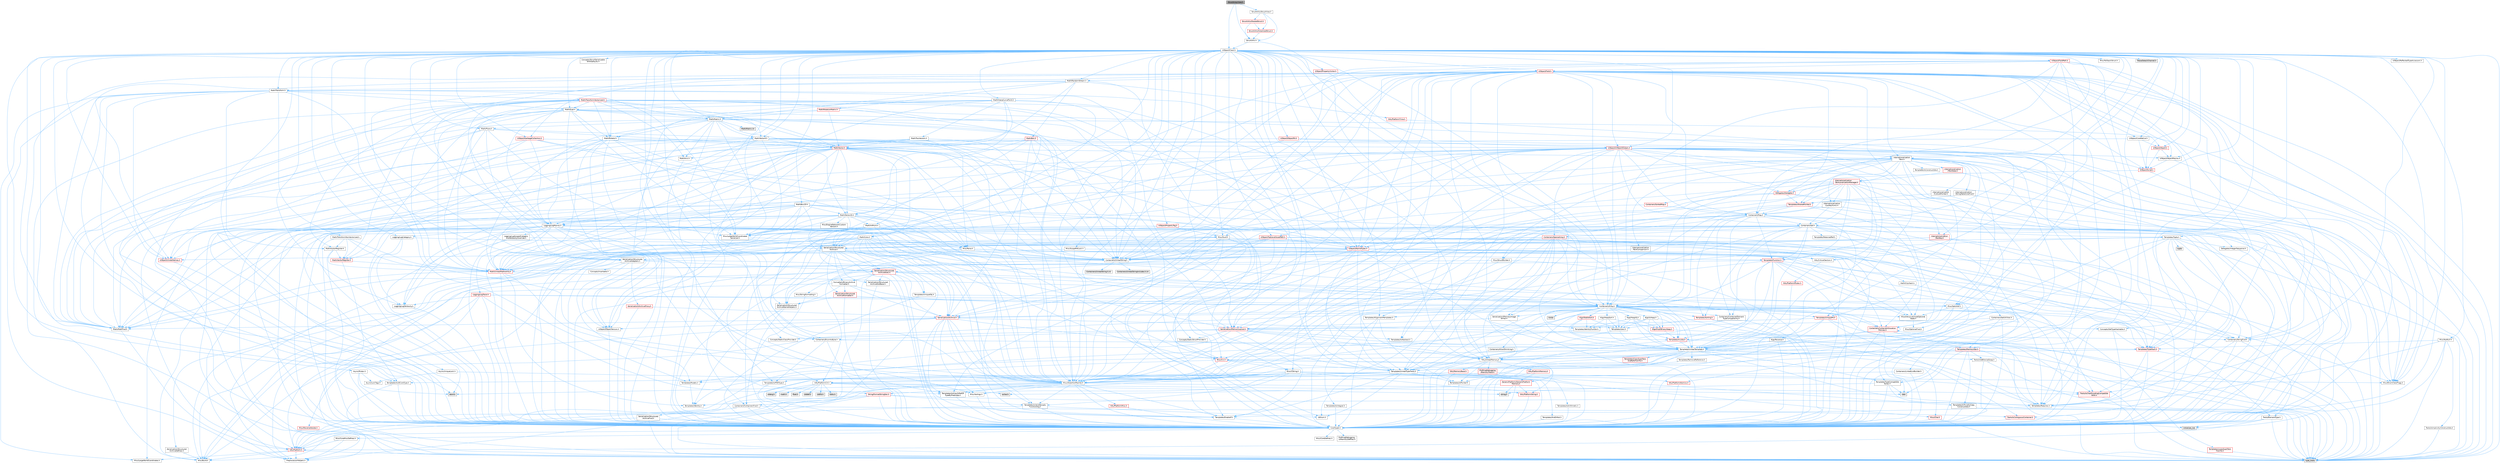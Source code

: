 digraph "StructArrayView.h"
{
 // INTERACTIVE_SVG=YES
 // LATEX_PDF_SIZE
  bgcolor="transparent";
  edge [fontname=Helvetica,fontsize=10,labelfontname=Helvetica,labelfontsize=10];
  node [fontname=Helvetica,fontsize=10,shape=box,height=0.2,width=0.4];
  Node1 [id="Node000001",label="StructArrayView.h",height=0.2,width=0.4,color="gray40", fillcolor="grey60", style="filled", fontcolor="black",tooltip=" "];
  Node1 -> Node2 [id="edge1_Node000001_Node000002",color="steelblue1",style="solid",tooltip=" "];
  Node2 [id="Node000002",label="UObject/Class.h",height=0.2,width=0.4,color="grey40", fillcolor="white", style="filled",URL="$d4/d05/Class_8h.html",tooltip=" "];
  Node2 -> Node3 [id="edge2_Node000002_Node000003",color="steelblue1",style="solid",tooltip=" "];
  Node3 [id="Node000003",label="Concepts/GetTypeHashable.h",height=0.2,width=0.4,color="grey40", fillcolor="white", style="filled",URL="$d3/da2/GetTypeHashable_8h.html",tooltip=" "];
  Node3 -> Node4 [id="edge3_Node000003_Node000004",color="steelblue1",style="solid",tooltip=" "];
  Node4 [id="Node000004",label="CoreTypes.h",height=0.2,width=0.4,color="grey40", fillcolor="white", style="filled",URL="$dc/dec/CoreTypes_8h.html",tooltip=" "];
  Node4 -> Node5 [id="edge4_Node000004_Node000005",color="steelblue1",style="solid",tooltip=" "];
  Node5 [id="Node000005",label="HAL/Platform.h",height=0.2,width=0.4,color="red", fillcolor="#FFF0F0", style="filled",URL="$d9/dd0/Platform_8h.html",tooltip=" "];
  Node5 -> Node6 [id="edge5_Node000005_Node000006",color="steelblue1",style="solid",tooltip=" "];
  Node6 [id="Node000006",label="Misc/Build.h",height=0.2,width=0.4,color="grey40", fillcolor="white", style="filled",URL="$d3/dbb/Build_8h.html",tooltip=" "];
  Node5 -> Node7 [id="edge6_Node000005_Node000007",color="steelblue1",style="solid",tooltip=" "];
  Node7 [id="Node000007",label="Misc/LargeWorldCoordinates.h",height=0.2,width=0.4,color="grey40", fillcolor="white", style="filled",URL="$d2/dcb/LargeWorldCoordinates_8h.html",tooltip=" "];
  Node5 -> Node8 [id="edge7_Node000005_Node000008",color="steelblue1",style="solid",tooltip=" "];
  Node8 [id="Node000008",label="type_traits",height=0.2,width=0.4,color="grey60", fillcolor="#E0E0E0", style="filled",tooltip=" "];
  Node5 -> Node9 [id="edge8_Node000005_Node000009",color="steelblue1",style="solid",tooltip=" "];
  Node9 [id="Node000009",label="PreprocessorHelpers.h",height=0.2,width=0.4,color="grey40", fillcolor="white", style="filled",URL="$db/ddb/PreprocessorHelpers_8h.html",tooltip=" "];
  Node4 -> Node15 [id="edge9_Node000004_Node000015",color="steelblue1",style="solid",tooltip=" "];
  Node15 [id="Node000015",label="ProfilingDebugging\l/UMemoryDefines.h",height=0.2,width=0.4,color="grey40", fillcolor="white", style="filled",URL="$d2/da2/UMemoryDefines_8h.html",tooltip=" "];
  Node4 -> Node16 [id="edge10_Node000004_Node000016",color="steelblue1",style="solid",tooltip=" "];
  Node16 [id="Node000016",label="Misc/CoreMiscDefines.h",height=0.2,width=0.4,color="grey40", fillcolor="white", style="filled",URL="$da/d38/CoreMiscDefines_8h.html",tooltip=" "];
  Node16 -> Node5 [id="edge11_Node000016_Node000005",color="steelblue1",style="solid",tooltip=" "];
  Node16 -> Node9 [id="edge12_Node000016_Node000009",color="steelblue1",style="solid",tooltip=" "];
  Node4 -> Node17 [id="edge13_Node000004_Node000017",color="steelblue1",style="solid",tooltip=" "];
  Node17 [id="Node000017",label="Misc/CoreDefines.h",height=0.2,width=0.4,color="grey40", fillcolor="white", style="filled",URL="$d3/dd2/CoreDefines_8h.html",tooltip=" "];
  Node3 -> Node18 [id="edge14_Node000003_Node000018",color="steelblue1",style="solid",tooltip=" "];
  Node18 [id="Node000018",label="Templates/TypeHash.h",height=0.2,width=0.4,color="red", fillcolor="#FFF0F0", style="filled",URL="$d1/d62/TypeHash_8h.html",tooltip=" "];
  Node18 -> Node4 [id="edge15_Node000018_Node000004",color="steelblue1",style="solid",tooltip=" "];
  Node18 -> Node19 [id="edge16_Node000018_Node000019",color="steelblue1",style="solid",tooltip=" "];
  Node19 [id="Node000019",label="Templates/Requires.h",height=0.2,width=0.4,color="grey40", fillcolor="white", style="filled",URL="$dc/d96/Requires_8h.html",tooltip=" "];
  Node19 -> Node20 [id="edge17_Node000019_Node000020",color="steelblue1",style="solid",tooltip=" "];
  Node20 [id="Node000020",label="Templates/EnableIf.h",height=0.2,width=0.4,color="grey40", fillcolor="white", style="filled",URL="$d7/d60/EnableIf_8h.html",tooltip=" "];
  Node20 -> Node4 [id="edge18_Node000020_Node000004",color="steelblue1",style="solid",tooltip=" "];
  Node19 -> Node8 [id="edge19_Node000019_Node000008",color="steelblue1",style="solid",tooltip=" "];
  Node18 -> Node21 [id="edge20_Node000018_Node000021",color="steelblue1",style="solid",tooltip=" "];
  Node21 [id="Node000021",label="Misc/Crc.h",height=0.2,width=0.4,color="red", fillcolor="#FFF0F0", style="filled",URL="$d4/dd2/Crc_8h.html",tooltip=" "];
  Node21 -> Node4 [id="edge21_Node000021_Node000004",color="steelblue1",style="solid",tooltip=" "];
  Node21 -> Node22 [id="edge22_Node000021_Node000022",color="steelblue1",style="solid",tooltip=" "];
  Node22 [id="Node000022",label="HAL/PlatformString.h",height=0.2,width=0.4,color="red", fillcolor="#FFF0F0", style="filled",URL="$db/db5/PlatformString_8h.html",tooltip=" "];
  Node22 -> Node4 [id="edge23_Node000022_Node000004",color="steelblue1",style="solid",tooltip=" "];
  Node21 -> Node24 [id="edge24_Node000021_Node000024",color="steelblue1",style="solid",tooltip=" "];
  Node24 [id="Node000024",label="Misc/AssertionMacros.h",height=0.2,width=0.4,color="grey40", fillcolor="white", style="filled",URL="$d0/dfa/AssertionMacros_8h.html",tooltip=" "];
  Node24 -> Node4 [id="edge25_Node000024_Node000004",color="steelblue1",style="solid",tooltip=" "];
  Node24 -> Node5 [id="edge26_Node000024_Node000005",color="steelblue1",style="solid",tooltip=" "];
  Node24 -> Node25 [id="edge27_Node000024_Node000025",color="steelblue1",style="solid",tooltip=" "];
  Node25 [id="Node000025",label="HAL/PlatformMisc.h",height=0.2,width=0.4,color="red", fillcolor="#FFF0F0", style="filled",URL="$d0/df5/PlatformMisc_8h.html",tooltip=" "];
  Node25 -> Node4 [id="edge28_Node000025_Node000004",color="steelblue1",style="solid",tooltip=" "];
  Node24 -> Node9 [id="edge29_Node000024_Node000009",color="steelblue1",style="solid",tooltip=" "];
  Node24 -> Node20 [id="edge30_Node000024_Node000020",color="steelblue1",style="solid",tooltip=" "];
  Node24 -> Node61 [id="edge31_Node000024_Node000061",color="steelblue1",style="solid",tooltip=" "];
  Node61 [id="Node000061",label="Templates/IsArrayOrRefOf\lTypeByPredicate.h",height=0.2,width=0.4,color="grey40", fillcolor="white", style="filled",URL="$d6/da1/IsArrayOrRefOfTypeByPredicate_8h.html",tooltip=" "];
  Node61 -> Node4 [id="edge32_Node000061_Node000004",color="steelblue1",style="solid",tooltip=" "];
  Node24 -> Node62 [id="edge33_Node000024_Node000062",color="steelblue1",style="solid",tooltip=" "];
  Node62 [id="Node000062",label="Templates/IsValidVariadic\lFunctionArg.h",height=0.2,width=0.4,color="grey40", fillcolor="white", style="filled",URL="$d0/dc8/IsValidVariadicFunctionArg_8h.html",tooltip=" "];
  Node62 -> Node4 [id="edge34_Node000062_Node000004",color="steelblue1",style="solid",tooltip=" "];
  Node62 -> Node63 [id="edge35_Node000062_Node000063",color="steelblue1",style="solid",tooltip=" "];
  Node63 [id="Node000063",label="IsEnum.h",height=0.2,width=0.4,color="grey40", fillcolor="white", style="filled",URL="$d4/de5/IsEnum_8h.html",tooltip=" "];
  Node62 -> Node8 [id="edge36_Node000062_Node000008",color="steelblue1",style="solid",tooltip=" "];
  Node24 -> Node64 [id="edge37_Node000024_Node000064",color="steelblue1",style="solid",tooltip=" "];
  Node64 [id="Node000064",label="Traits/IsCharEncodingCompatible\lWith.h",height=0.2,width=0.4,color="red", fillcolor="#FFF0F0", style="filled",URL="$df/dd1/IsCharEncodingCompatibleWith_8h.html",tooltip=" "];
  Node64 -> Node8 [id="edge38_Node000064_Node000008",color="steelblue1",style="solid",tooltip=" "];
  Node24 -> Node66 [id="edge39_Node000024_Node000066",color="steelblue1",style="solid",tooltip=" "];
  Node66 [id="Node000066",label="Misc/VarArgs.h",height=0.2,width=0.4,color="grey40", fillcolor="white", style="filled",URL="$d5/d6f/VarArgs_8h.html",tooltip=" "];
  Node66 -> Node4 [id="edge40_Node000066_Node000004",color="steelblue1",style="solid",tooltip=" "];
  Node24 -> Node67 [id="edge41_Node000024_Node000067",color="steelblue1",style="solid",tooltip=" "];
  Node67 [id="Node000067",label="String/FormatStringSan.h",height=0.2,width=0.4,color="red", fillcolor="#FFF0F0", style="filled",URL="$d3/d8b/FormatStringSan_8h.html",tooltip=" "];
  Node67 -> Node8 [id="edge42_Node000067_Node000008",color="steelblue1",style="solid",tooltip=" "];
  Node67 -> Node4 [id="edge43_Node000067_Node000004",color="steelblue1",style="solid",tooltip=" "];
  Node67 -> Node19 [id="edge44_Node000067_Node000019",color="steelblue1",style="solid",tooltip=" "];
  Node67 -> Node68 [id="edge45_Node000067_Node000068",color="steelblue1",style="solid",tooltip=" "];
  Node68 [id="Node000068",label="Templates/Identity.h",height=0.2,width=0.4,color="grey40", fillcolor="white", style="filled",URL="$d0/dd5/Identity_8h.html",tooltip=" "];
  Node67 -> Node62 [id="edge46_Node000067_Node000062",color="steelblue1",style="solid",tooltip=" "];
  Node67 -> Node33 [id="edge47_Node000067_Node000033",color="steelblue1",style="solid",tooltip=" "];
  Node33 [id="Node000033",label="Containers/ContainersFwd.h",height=0.2,width=0.4,color="grey40", fillcolor="white", style="filled",URL="$d4/d0a/ContainersFwd_8h.html",tooltip=" "];
  Node33 -> Node5 [id="edge48_Node000033_Node000005",color="steelblue1",style="solid",tooltip=" "];
  Node33 -> Node4 [id="edge49_Node000033_Node000004",color="steelblue1",style="solid",tooltip=" "];
  Node33 -> Node30 [id="edge50_Node000033_Node000030",color="steelblue1",style="solid",tooltip=" "];
  Node30 [id="Node000030",label="Traits/IsContiguousContainer.h",height=0.2,width=0.4,color="red", fillcolor="#FFF0F0", style="filled",URL="$d5/d3c/IsContiguousContainer_8h.html",tooltip=" "];
  Node30 -> Node4 [id="edge51_Node000030_Node000004",color="steelblue1",style="solid",tooltip=" "];
  Node30 -> Node29 [id="edge52_Node000030_Node000029",color="steelblue1",style="solid",tooltip=" "];
  Node29 [id="Node000029",label="initializer_list",height=0.2,width=0.4,color="grey60", fillcolor="#E0E0E0", style="filled",tooltip=" "];
  Node24 -> Node72 [id="edge53_Node000024_Node000072",color="steelblue1",style="solid",tooltip=" "];
  Node72 [id="Node000072",label="atomic",height=0.2,width=0.4,color="grey60", fillcolor="#E0E0E0", style="filled",tooltip=" "];
  Node21 -> Node73 [id="edge54_Node000021_Node000073",color="steelblue1",style="solid",tooltip=" "];
  Node73 [id="Node000073",label="Misc/CString.h",height=0.2,width=0.4,color="grey40", fillcolor="white", style="filled",URL="$d2/d49/CString_8h.html",tooltip=" "];
  Node73 -> Node4 [id="edge55_Node000073_Node000004",color="steelblue1",style="solid",tooltip=" "];
  Node73 -> Node37 [id="edge56_Node000073_Node000037",color="steelblue1",style="solid",tooltip=" "];
  Node37 [id="Node000037",label="HAL/PlatformCrt.h",height=0.2,width=0.4,color="grey40", fillcolor="white", style="filled",URL="$d8/d75/PlatformCrt_8h.html",tooltip=" "];
  Node37 -> Node38 [id="edge57_Node000037_Node000038",color="steelblue1",style="solid",tooltip=" "];
  Node38 [id="Node000038",label="new",height=0.2,width=0.4,color="grey60", fillcolor="#E0E0E0", style="filled",tooltip=" "];
  Node37 -> Node39 [id="edge58_Node000037_Node000039",color="steelblue1",style="solid",tooltip=" "];
  Node39 [id="Node000039",label="wchar.h",height=0.2,width=0.4,color="grey60", fillcolor="#E0E0E0", style="filled",tooltip=" "];
  Node37 -> Node40 [id="edge59_Node000037_Node000040",color="steelblue1",style="solid",tooltip=" "];
  Node40 [id="Node000040",label="stddef.h",height=0.2,width=0.4,color="grey60", fillcolor="#E0E0E0", style="filled",tooltip=" "];
  Node37 -> Node41 [id="edge60_Node000037_Node000041",color="steelblue1",style="solid",tooltip=" "];
  Node41 [id="Node000041",label="stdlib.h",height=0.2,width=0.4,color="grey60", fillcolor="#E0E0E0", style="filled",tooltip=" "];
  Node37 -> Node42 [id="edge61_Node000037_Node000042",color="steelblue1",style="solid",tooltip=" "];
  Node42 [id="Node000042",label="stdio.h",height=0.2,width=0.4,color="grey60", fillcolor="#E0E0E0", style="filled",tooltip=" "];
  Node37 -> Node43 [id="edge62_Node000037_Node000043",color="steelblue1",style="solid",tooltip=" "];
  Node43 [id="Node000043",label="stdarg.h",height=0.2,width=0.4,color="grey60", fillcolor="#E0E0E0", style="filled",tooltip=" "];
  Node37 -> Node44 [id="edge63_Node000037_Node000044",color="steelblue1",style="solid",tooltip=" "];
  Node44 [id="Node000044",label="math.h",height=0.2,width=0.4,color="grey60", fillcolor="#E0E0E0", style="filled",tooltip=" "];
  Node37 -> Node45 [id="edge64_Node000037_Node000045",color="steelblue1",style="solid",tooltip=" "];
  Node45 [id="Node000045",label="float.h",height=0.2,width=0.4,color="grey60", fillcolor="#E0E0E0", style="filled",tooltip=" "];
  Node37 -> Node46 [id="edge65_Node000037_Node000046",color="steelblue1",style="solid",tooltip=" "];
  Node46 [id="Node000046",label="string.h",height=0.2,width=0.4,color="grey60", fillcolor="#E0E0E0", style="filled",tooltip=" "];
  Node73 -> Node22 [id="edge66_Node000073_Node000022",color="steelblue1",style="solid",tooltip=" "];
  Node73 -> Node24 [id="edge67_Node000073_Node000024",color="steelblue1",style="solid",tooltip=" "];
  Node73 -> Node74 [id="edge68_Node000073_Node000074",color="steelblue1",style="solid",tooltip=" "];
  Node74 [id="Node000074",label="Misc/Char.h",height=0.2,width=0.4,color="red", fillcolor="#FFF0F0", style="filled",URL="$d0/d58/Char_8h.html",tooltip=" "];
  Node74 -> Node4 [id="edge69_Node000074_Node000004",color="steelblue1",style="solid",tooltip=" "];
  Node74 -> Node8 [id="edge70_Node000074_Node000008",color="steelblue1",style="solid",tooltip=" "];
  Node73 -> Node66 [id="edge71_Node000073_Node000066",color="steelblue1",style="solid",tooltip=" "];
  Node73 -> Node61 [id="edge72_Node000073_Node000061",color="steelblue1",style="solid",tooltip=" "];
  Node73 -> Node62 [id="edge73_Node000073_Node000062",color="steelblue1",style="solid",tooltip=" "];
  Node73 -> Node64 [id="edge74_Node000073_Node000064",color="steelblue1",style="solid",tooltip=" "];
  Node21 -> Node74 [id="edge75_Node000021_Node000074",color="steelblue1",style="solid",tooltip=" "];
  Node21 -> Node78 [id="edge76_Node000021_Node000078",color="steelblue1",style="solid",tooltip=" "];
  Node78 [id="Node000078",label="Templates/UnrealTypeTraits.h",height=0.2,width=0.4,color="grey40", fillcolor="white", style="filled",URL="$d2/d2d/UnrealTypeTraits_8h.html",tooltip=" "];
  Node78 -> Node4 [id="edge77_Node000078_Node000004",color="steelblue1",style="solid",tooltip=" "];
  Node78 -> Node79 [id="edge78_Node000078_Node000079",color="steelblue1",style="solid",tooltip=" "];
  Node79 [id="Node000079",label="Templates/IsPointer.h",height=0.2,width=0.4,color="grey40", fillcolor="white", style="filled",URL="$d7/d05/IsPointer_8h.html",tooltip=" "];
  Node79 -> Node4 [id="edge79_Node000079_Node000004",color="steelblue1",style="solid",tooltip=" "];
  Node78 -> Node24 [id="edge80_Node000078_Node000024",color="steelblue1",style="solid",tooltip=" "];
  Node78 -> Node80 [id="edge81_Node000078_Node000080",color="steelblue1",style="solid",tooltip=" "];
  Node80 [id="Node000080",label="Templates/AndOrNot.h",height=0.2,width=0.4,color="grey40", fillcolor="white", style="filled",URL="$db/d0a/AndOrNot_8h.html",tooltip=" "];
  Node80 -> Node4 [id="edge82_Node000080_Node000004",color="steelblue1",style="solid",tooltip=" "];
  Node78 -> Node20 [id="edge83_Node000078_Node000020",color="steelblue1",style="solid",tooltip=" "];
  Node78 -> Node81 [id="edge84_Node000078_Node000081",color="steelblue1",style="solid",tooltip=" "];
  Node81 [id="Node000081",label="Templates/IsArithmetic.h",height=0.2,width=0.4,color="grey40", fillcolor="white", style="filled",URL="$d2/d5d/IsArithmetic_8h.html",tooltip=" "];
  Node81 -> Node4 [id="edge85_Node000081_Node000004",color="steelblue1",style="solid",tooltip=" "];
  Node78 -> Node63 [id="edge86_Node000078_Node000063",color="steelblue1",style="solid",tooltip=" "];
  Node78 -> Node82 [id="edge87_Node000078_Node000082",color="steelblue1",style="solid",tooltip=" "];
  Node82 [id="Node000082",label="Templates/Models.h",height=0.2,width=0.4,color="grey40", fillcolor="white", style="filled",URL="$d3/d0c/Models_8h.html",tooltip=" "];
  Node82 -> Node68 [id="edge88_Node000082_Node000068",color="steelblue1",style="solid",tooltip=" "];
  Node78 -> Node83 [id="edge89_Node000078_Node000083",color="steelblue1",style="solid",tooltip=" "];
  Node83 [id="Node000083",label="Templates/IsPODType.h",height=0.2,width=0.4,color="grey40", fillcolor="white", style="filled",URL="$d7/db1/IsPODType_8h.html",tooltip=" "];
  Node83 -> Node4 [id="edge90_Node000083_Node000004",color="steelblue1",style="solid",tooltip=" "];
  Node78 -> Node84 [id="edge91_Node000078_Node000084",color="steelblue1",style="solid",tooltip=" "];
  Node84 [id="Node000084",label="Templates/IsUECoreType.h",height=0.2,width=0.4,color="grey40", fillcolor="white", style="filled",URL="$d1/db8/IsUECoreType_8h.html",tooltip=" "];
  Node84 -> Node4 [id="edge92_Node000084_Node000004",color="steelblue1",style="solid",tooltip=" "];
  Node84 -> Node8 [id="edge93_Node000084_Node000008",color="steelblue1",style="solid",tooltip=" "];
  Node78 -> Node85 [id="edge94_Node000078_Node000085",color="steelblue1",style="solid",tooltip=" "];
  Node85 [id="Node000085",label="Templates/IsTriviallyCopy\lConstructible.h",height=0.2,width=0.4,color="grey40", fillcolor="white", style="filled",URL="$d3/d78/IsTriviallyCopyConstructible_8h.html",tooltip=" "];
  Node85 -> Node4 [id="edge95_Node000085_Node000004",color="steelblue1",style="solid",tooltip=" "];
  Node85 -> Node8 [id="edge96_Node000085_Node000008",color="steelblue1",style="solid",tooltip=" "];
  Node18 -> Node8 [id="edge97_Node000018_Node000008",color="steelblue1",style="solid",tooltip=" "];
  Node2 -> Node87 [id="edge98_Node000002_Node000087",color="steelblue1",style="solid",tooltip=" "];
  Node87 [id="Node000087",label="Concepts/StaticClassProvider.h",height=0.2,width=0.4,color="grey40", fillcolor="white", style="filled",URL="$dd/d83/StaticClassProvider_8h.html",tooltip=" "];
  Node2 -> Node88 [id="edge99_Node000002_Node000088",color="steelblue1",style="solid",tooltip=" "];
  Node88 [id="Node000088",label="Concepts/StaticStructProvider.h",height=0.2,width=0.4,color="grey40", fillcolor="white", style="filled",URL="$d5/d77/StaticStructProvider_8h.html",tooltip=" "];
  Node2 -> Node89 [id="edge100_Node000002_Node000089",color="steelblue1",style="solid",tooltip=" "];
  Node89 [id="Node000089",label="Concepts/StructSerializable\lWithDefaults.h",height=0.2,width=0.4,color="grey40", fillcolor="white", style="filled",URL="$d5/ddc/StructSerializableWithDefaults_8h.html",tooltip=" "];
  Node2 -> Node90 [id="edge101_Node000002_Node000090",color="steelblue1",style="solid",tooltip=" "];
  Node90 [id="Node000090",label="Containers/Array.h",height=0.2,width=0.4,color="grey40", fillcolor="white", style="filled",URL="$df/dd0/Array_8h.html",tooltip=" "];
  Node90 -> Node4 [id="edge102_Node000090_Node000004",color="steelblue1",style="solid",tooltip=" "];
  Node90 -> Node24 [id="edge103_Node000090_Node000024",color="steelblue1",style="solid",tooltip=" "];
  Node90 -> Node91 [id="edge104_Node000090_Node000091",color="steelblue1",style="solid",tooltip=" "];
  Node91 [id="Node000091",label="Misc/IntrusiveUnsetOptional\lState.h",height=0.2,width=0.4,color="grey40", fillcolor="white", style="filled",URL="$d2/d0a/IntrusiveUnsetOptionalState_8h.html",tooltip=" "];
  Node91 -> Node92 [id="edge105_Node000091_Node000092",color="steelblue1",style="solid",tooltip=" "];
  Node92 [id="Node000092",label="Misc/OptionalFwd.h",height=0.2,width=0.4,color="grey40", fillcolor="white", style="filled",URL="$dc/d50/OptionalFwd_8h.html",tooltip=" "];
  Node90 -> Node93 [id="edge106_Node000090_Node000093",color="steelblue1",style="solid",tooltip=" "];
  Node93 [id="Node000093",label="Misc/ReverseIterate.h",height=0.2,width=0.4,color="red", fillcolor="#FFF0F0", style="filled",URL="$db/de3/ReverseIterate_8h.html",tooltip=" "];
  Node93 -> Node5 [id="edge107_Node000093_Node000005",color="steelblue1",style="solid",tooltip=" "];
  Node90 -> Node95 [id="edge108_Node000090_Node000095",color="steelblue1",style="solid",tooltip=" "];
  Node95 [id="Node000095",label="HAL/UnrealMemory.h",height=0.2,width=0.4,color="grey40", fillcolor="white", style="filled",URL="$d9/d96/UnrealMemory_8h.html",tooltip=" "];
  Node95 -> Node4 [id="edge109_Node000095_Node000004",color="steelblue1",style="solid",tooltip=" "];
  Node95 -> Node96 [id="edge110_Node000095_Node000096",color="steelblue1",style="solid",tooltip=" "];
  Node96 [id="Node000096",label="GenericPlatform/GenericPlatform\lMemory.h",height=0.2,width=0.4,color="red", fillcolor="#FFF0F0", style="filled",URL="$dd/d22/GenericPlatformMemory_8h.html",tooltip=" "];
  Node96 -> Node4 [id="edge111_Node000096_Node000004",color="steelblue1",style="solid",tooltip=" "];
  Node96 -> Node22 [id="edge112_Node000096_Node000022",color="steelblue1",style="solid",tooltip=" "];
  Node96 -> Node46 [id="edge113_Node000096_Node000046",color="steelblue1",style="solid",tooltip=" "];
  Node96 -> Node39 [id="edge114_Node000096_Node000039",color="steelblue1",style="solid",tooltip=" "];
  Node95 -> Node97 [id="edge115_Node000095_Node000097",color="steelblue1",style="solid",tooltip=" "];
  Node97 [id="Node000097",label="HAL/MemoryBase.h",height=0.2,width=0.4,color="red", fillcolor="#FFF0F0", style="filled",URL="$d6/d9f/MemoryBase_8h.html",tooltip=" "];
  Node97 -> Node4 [id="edge116_Node000097_Node000004",color="steelblue1",style="solid",tooltip=" "];
  Node97 -> Node54 [id="edge117_Node000097_Node000054",color="steelblue1",style="solid",tooltip=" "];
  Node54 [id="Node000054",label="HAL/PlatformAtomics.h",height=0.2,width=0.4,color="red", fillcolor="#FFF0F0", style="filled",URL="$d3/d36/PlatformAtomics_8h.html",tooltip=" "];
  Node54 -> Node4 [id="edge118_Node000054_Node000004",color="steelblue1",style="solid",tooltip=" "];
  Node97 -> Node37 [id="edge119_Node000097_Node000037",color="steelblue1",style="solid",tooltip=" "];
  Node95 -> Node107 [id="edge120_Node000095_Node000107",color="steelblue1",style="solid",tooltip=" "];
  Node107 [id="Node000107",label="HAL/PlatformMemory.h",height=0.2,width=0.4,color="red", fillcolor="#FFF0F0", style="filled",URL="$de/d68/PlatformMemory_8h.html",tooltip=" "];
  Node107 -> Node4 [id="edge121_Node000107_Node000004",color="steelblue1",style="solid",tooltip=" "];
  Node107 -> Node96 [id="edge122_Node000107_Node000096",color="steelblue1",style="solid",tooltip=" "];
  Node95 -> Node109 [id="edge123_Node000095_Node000109",color="steelblue1",style="solid",tooltip=" "];
  Node109 [id="Node000109",label="ProfilingDebugging\l/MemoryTrace.h",height=0.2,width=0.4,color="red", fillcolor="#FFF0F0", style="filled",URL="$da/dd7/MemoryTrace_8h.html",tooltip=" "];
  Node109 -> Node5 [id="edge124_Node000109_Node000005",color="steelblue1",style="solid",tooltip=" "];
  Node109 -> Node49 [id="edge125_Node000109_Node000049",color="steelblue1",style="solid",tooltip=" "];
  Node49 [id="Node000049",label="Misc/EnumClassFlags.h",height=0.2,width=0.4,color="grey40", fillcolor="white", style="filled",URL="$d8/de7/EnumClassFlags_8h.html",tooltip=" "];
  Node95 -> Node79 [id="edge126_Node000095_Node000079",color="steelblue1",style="solid",tooltip=" "];
  Node90 -> Node78 [id="edge127_Node000090_Node000078",color="steelblue1",style="solid",tooltip=" "];
  Node90 -> Node110 [id="edge128_Node000090_Node000110",color="steelblue1",style="solid",tooltip=" "];
  Node110 [id="Node000110",label="Templates/UnrealTemplate.h",height=0.2,width=0.4,color="grey40", fillcolor="white", style="filled",URL="$d4/d24/UnrealTemplate_8h.html",tooltip=" "];
  Node110 -> Node4 [id="edge129_Node000110_Node000004",color="steelblue1",style="solid",tooltip=" "];
  Node110 -> Node79 [id="edge130_Node000110_Node000079",color="steelblue1",style="solid",tooltip=" "];
  Node110 -> Node95 [id="edge131_Node000110_Node000095",color="steelblue1",style="solid",tooltip=" "];
  Node110 -> Node111 [id="edge132_Node000110_Node000111",color="steelblue1",style="solid",tooltip=" "];
  Node111 [id="Node000111",label="Templates/CopyQualifiers\lAndRefsFromTo.h",height=0.2,width=0.4,color="red", fillcolor="#FFF0F0", style="filled",URL="$d3/db3/CopyQualifiersAndRefsFromTo_8h.html",tooltip=" "];
  Node110 -> Node78 [id="edge133_Node000110_Node000078",color="steelblue1",style="solid",tooltip=" "];
  Node110 -> Node113 [id="edge134_Node000110_Node000113",color="steelblue1",style="solid",tooltip=" "];
  Node113 [id="Node000113",label="Templates/RemoveReference.h",height=0.2,width=0.4,color="grey40", fillcolor="white", style="filled",URL="$da/dbe/RemoveReference_8h.html",tooltip=" "];
  Node113 -> Node4 [id="edge135_Node000113_Node000004",color="steelblue1",style="solid",tooltip=" "];
  Node110 -> Node19 [id="edge136_Node000110_Node000019",color="steelblue1",style="solid",tooltip=" "];
  Node110 -> Node114 [id="edge137_Node000110_Node000114",color="steelblue1",style="solid",tooltip=" "];
  Node114 [id="Node000114",label="Templates/TypeCompatible\lBytes.h",height=0.2,width=0.4,color="grey40", fillcolor="white", style="filled",URL="$df/d0a/TypeCompatibleBytes_8h.html",tooltip=" "];
  Node114 -> Node4 [id="edge138_Node000114_Node000004",color="steelblue1",style="solid",tooltip=" "];
  Node114 -> Node46 [id="edge139_Node000114_Node000046",color="steelblue1",style="solid",tooltip=" "];
  Node114 -> Node38 [id="edge140_Node000114_Node000038",color="steelblue1",style="solid",tooltip=" "];
  Node114 -> Node8 [id="edge141_Node000114_Node000008",color="steelblue1",style="solid",tooltip=" "];
  Node110 -> Node68 [id="edge142_Node000110_Node000068",color="steelblue1",style="solid",tooltip=" "];
  Node110 -> Node30 [id="edge143_Node000110_Node000030",color="steelblue1",style="solid",tooltip=" "];
  Node110 -> Node115 [id="edge144_Node000110_Node000115",color="steelblue1",style="solid",tooltip=" "];
  Node115 [id="Node000115",label="Traits/UseBitwiseSwap.h",height=0.2,width=0.4,color="grey40", fillcolor="white", style="filled",URL="$db/df3/UseBitwiseSwap_8h.html",tooltip=" "];
  Node115 -> Node4 [id="edge145_Node000115_Node000004",color="steelblue1",style="solid",tooltip=" "];
  Node115 -> Node8 [id="edge146_Node000115_Node000008",color="steelblue1",style="solid",tooltip=" "];
  Node110 -> Node8 [id="edge147_Node000110_Node000008",color="steelblue1",style="solid",tooltip=" "];
  Node90 -> Node116 [id="edge148_Node000090_Node000116",color="steelblue1",style="solid",tooltip=" "];
  Node116 [id="Node000116",label="Containers/AllowShrinking.h",height=0.2,width=0.4,color="grey40", fillcolor="white", style="filled",URL="$d7/d1a/AllowShrinking_8h.html",tooltip=" "];
  Node116 -> Node4 [id="edge149_Node000116_Node000004",color="steelblue1",style="solid",tooltip=" "];
  Node90 -> Node117 [id="edge150_Node000090_Node000117",color="steelblue1",style="solid",tooltip=" "];
  Node117 [id="Node000117",label="Containers/ContainerAllocation\lPolicies.h",height=0.2,width=0.4,color="red", fillcolor="#FFF0F0", style="filled",URL="$d7/dff/ContainerAllocationPolicies_8h.html",tooltip=" "];
  Node117 -> Node4 [id="edge151_Node000117_Node000004",color="steelblue1",style="solid",tooltip=" "];
  Node117 -> Node117 [id="edge152_Node000117_Node000117",color="steelblue1",style="solid",tooltip=" "];
  Node117 -> Node95 [id="edge153_Node000117_Node000095",color="steelblue1",style="solid",tooltip=" "];
  Node117 -> Node24 [id="edge154_Node000117_Node000024",color="steelblue1",style="solid",tooltip=" "];
  Node117 -> Node128 [id="edge155_Node000117_Node000128",color="steelblue1",style="solid",tooltip=" "];
  Node128 [id="Node000128",label="Templates/MemoryOps.h",height=0.2,width=0.4,color="red", fillcolor="#FFF0F0", style="filled",URL="$db/dea/MemoryOps_8h.html",tooltip=" "];
  Node128 -> Node4 [id="edge156_Node000128_Node000004",color="steelblue1",style="solid",tooltip=" "];
  Node128 -> Node95 [id="edge157_Node000128_Node000095",color="steelblue1",style="solid",tooltip=" "];
  Node128 -> Node85 [id="edge158_Node000128_Node000085",color="steelblue1",style="solid",tooltip=" "];
  Node128 -> Node19 [id="edge159_Node000128_Node000019",color="steelblue1",style="solid",tooltip=" "];
  Node128 -> Node78 [id="edge160_Node000128_Node000078",color="steelblue1",style="solid",tooltip=" "];
  Node128 -> Node115 [id="edge161_Node000128_Node000115",color="steelblue1",style="solid",tooltip=" "];
  Node128 -> Node38 [id="edge162_Node000128_Node000038",color="steelblue1",style="solid",tooltip=" "];
  Node128 -> Node8 [id="edge163_Node000128_Node000008",color="steelblue1",style="solid",tooltip=" "];
  Node117 -> Node114 [id="edge164_Node000117_Node000114",color="steelblue1",style="solid",tooltip=" "];
  Node117 -> Node8 [id="edge165_Node000117_Node000008",color="steelblue1",style="solid",tooltip=" "];
  Node90 -> Node129 [id="edge166_Node000090_Node000129",color="steelblue1",style="solid",tooltip=" "];
  Node129 [id="Node000129",label="Containers/ContainerElement\lTypeCompatibility.h",height=0.2,width=0.4,color="grey40", fillcolor="white", style="filled",URL="$df/ddf/ContainerElementTypeCompatibility_8h.html",tooltip=" "];
  Node129 -> Node4 [id="edge167_Node000129_Node000004",color="steelblue1",style="solid",tooltip=" "];
  Node129 -> Node78 [id="edge168_Node000129_Node000078",color="steelblue1",style="solid",tooltip=" "];
  Node90 -> Node130 [id="edge169_Node000090_Node000130",color="steelblue1",style="solid",tooltip=" "];
  Node130 [id="Node000130",label="Serialization/Archive.h",height=0.2,width=0.4,color="red", fillcolor="#FFF0F0", style="filled",URL="$d7/d3b/Archive_8h.html",tooltip=" "];
  Node130 -> Node4 [id="edge170_Node000130_Node000004",color="steelblue1",style="solid",tooltip=" "];
  Node130 -> Node34 [id="edge171_Node000130_Node000034",color="steelblue1",style="solid",tooltip=" "];
  Node34 [id="Node000034",label="Math/MathFwd.h",height=0.2,width=0.4,color="grey40", fillcolor="white", style="filled",URL="$d2/d10/MathFwd_8h.html",tooltip=" "];
  Node34 -> Node5 [id="edge172_Node000034_Node000005",color="steelblue1",style="solid",tooltip=" "];
  Node130 -> Node24 [id="edge173_Node000130_Node000024",color="steelblue1",style="solid",tooltip=" "];
  Node130 -> Node6 [id="edge174_Node000130_Node000006",color="steelblue1",style="solid",tooltip=" "];
  Node130 -> Node66 [id="edge175_Node000130_Node000066",color="steelblue1",style="solid",tooltip=" "];
  Node130 -> Node20 [id="edge176_Node000130_Node000020",color="steelblue1",style="solid",tooltip=" "];
  Node130 -> Node61 [id="edge177_Node000130_Node000061",color="steelblue1",style="solid",tooltip=" "];
  Node130 -> Node62 [id="edge178_Node000130_Node000062",color="steelblue1",style="solid",tooltip=" "];
  Node130 -> Node110 [id="edge179_Node000130_Node000110",color="steelblue1",style="solid",tooltip=" "];
  Node130 -> Node64 [id="edge180_Node000130_Node000064",color="steelblue1",style="solid",tooltip=" "];
  Node130 -> Node139 [id="edge181_Node000130_Node000139",color="steelblue1",style="solid",tooltip=" "];
  Node139 [id="Node000139",label="UObject/ObjectVersion.h",height=0.2,width=0.4,color="grey40", fillcolor="white", style="filled",URL="$da/d63/ObjectVersion_8h.html",tooltip=" "];
  Node139 -> Node4 [id="edge182_Node000139_Node000004",color="steelblue1",style="solid",tooltip=" "];
  Node90 -> Node140 [id="edge183_Node000090_Node000140",color="steelblue1",style="solid",tooltip=" "];
  Node140 [id="Node000140",label="Serialization/MemoryImage\lWriter.h",height=0.2,width=0.4,color="grey40", fillcolor="white", style="filled",URL="$d0/d08/MemoryImageWriter_8h.html",tooltip=" "];
  Node140 -> Node4 [id="edge184_Node000140_Node000004",color="steelblue1",style="solid",tooltip=" "];
  Node140 -> Node141 [id="edge185_Node000140_Node000141",color="steelblue1",style="solid",tooltip=" "];
  Node141 [id="Node000141",label="Serialization/MemoryLayout.h",height=0.2,width=0.4,color="red", fillcolor="#FFF0F0", style="filled",URL="$d7/d66/MemoryLayout_8h.html",tooltip=" "];
  Node141 -> Node87 [id="edge186_Node000141_Node000087",color="steelblue1",style="solid",tooltip=" "];
  Node141 -> Node88 [id="edge187_Node000141_Node000088",color="steelblue1",style="solid",tooltip=" "];
  Node141 -> Node142 [id="edge188_Node000141_Node000142",color="steelblue1",style="solid",tooltip=" "];
  Node142 [id="Node000142",label="Containers/EnumAsByte.h",height=0.2,width=0.4,color="grey40", fillcolor="white", style="filled",URL="$d6/d9a/EnumAsByte_8h.html",tooltip=" "];
  Node142 -> Node4 [id="edge189_Node000142_Node000004",color="steelblue1",style="solid",tooltip=" "];
  Node142 -> Node83 [id="edge190_Node000142_Node000083",color="steelblue1",style="solid",tooltip=" "];
  Node142 -> Node18 [id="edge191_Node000142_Node000018",color="steelblue1",style="solid",tooltip=" "];
  Node141 -> Node27 [id="edge192_Node000141_Node000027",color="steelblue1",style="solid",tooltip=" "];
  Node27 [id="Node000027",label="Containers/StringFwd.h",height=0.2,width=0.4,color="grey40", fillcolor="white", style="filled",URL="$df/d37/StringFwd_8h.html",tooltip=" "];
  Node27 -> Node4 [id="edge193_Node000027_Node000004",color="steelblue1",style="solid",tooltip=" "];
  Node27 -> Node28 [id="edge194_Node000027_Node000028",color="steelblue1",style="solid",tooltip=" "];
  Node28 [id="Node000028",label="Traits/ElementType.h",height=0.2,width=0.4,color="grey40", fillcolor="white", style="filled",URL="$d5/d4f/ElementType_8h.html",tooltip=" "];
  Node28 -> Node5 [id="edge195_Node000028_Node000005",color="steelblue1",style="solid",tooltip=" "];
  Node28 -> Node29 [id="edge196_Node000028_Node000029",color="steelblue1",style="solid",tooltip=" "];
  Node28 -> Node8 [id="edge197_Node000028_Node000008",color="steelblue1",style="solid",tooltip=" "];
  Node27 -> Node30 [id="edge198_Node000027_Node000030",color="steelblue1",style="solid",tooltip=" "];
  Node141 -> Node95 [id="edge199_Node000141_Node000095",color="steelblue1",style="solid",tooltip=" "];
  Node141 -> Node20 [id="edge200_Node000141_Node000020",color="steelblue1",style="solid",tooltip=" "];
  Node141 -> Node144 [id="edge201_Node000141_Node000144",color="steelblue1",style="solid",tooltip=" "];
  Node144 [id="Node000144",label="Templates/IsAbstract.h",height=0.2,width=0.4,color="grey40", fillcolor="white", style="filled",URL="$d8/db7/IsAbstract_8h.html",tooltip=" "];
  Node141 -> Node82 [id="edge202_Node000141_Node000082",color="steelblue1",style="solid",tooltip=" "];
  Node141 -> Node110 [id="edge203_Node000141_Node000110",color="steelblue1",style="solid",tooltip=" "];
  Node90 -> Node145 [id="edge204_Node000090_Node000145",color="steelblue1",style="solid",tooltip=" "];
  Node145 [id="Node000145",label="Algo/Heapify.h",height=0.2,width=0.4,color="grey40", fillcolor="white", style="filled",URL="$d0/d2a/Heapify_8h.html",tooltip=" "];
  Node145 -> Node146 [id="edge205_Node000145_Node000146",color="steelblue1",style="solid",tooltip=" "];
  Node146 [id="Node000146",label="Algo/Impl/BinaryHeap.h",height=0.2,width=0.4,color="red", fillcolor="#FFF0F0", style="filled",URL="$d7/da3/Algo_2Impl_2BinaryHeap_8h.html",tooltip=" "];
  Node146 -> Node147 [id="edge206_Node000146_Node000147",color="steelblue1",style="solid",tooltip=" "];
  Node147 [id="Node000147",label="Templates/Invoke.h",height=0.2,width=0.4,color="red", fillcolor="#FFF0F0", style="filled",URL="$d7/deb/Invoke_8h.html",tooltip=" "];
  Node147 -> Node4 [id="edge207_Node000147_Node000004",color="steelblue1",style="solid",tooltip=" "];
  Node147 -> Node110 [id="edge208_Node000147_Node000110",color="steelblue1",style="solid",tooltip=" "];
  Node147 -> Node8 [id="edge209_Node000147_Node000008",color="steelblue1",style="solid",tooltip=" "];
  Node146 -> Node8 [id="edge210_Node000146_Node000008",color="steelblue1",style="solid",tooltip=" "];
  Node145 -> Node151 [id="edge211_Node000145_Node000151",color="steelblue1",style="solid",tooltip=" "];
  Node151 [id="Node000151",label="Templates/IdentityFunctor.h",height=0.2,width=0.4,color="grey40", fillcolor="white", style="filled",URL="$d7/d2e/IdentityFunctor_8h.html",tooltip=" "];
  Node151 -> Node5 [id="edge212_Node000151_Node000005",color="steelblue1",style="solid",tooltip=" "];
  Node145 -> Node147 [id="edge213_Node000145_Node000147",color="steelblue1",style="solid",tooltip=" "];
  Node145 -> Node152 [id="edge214_Node000145_Node000152",color="steelblue1",style="solid",tooltip=" "];
  Node152 [id="Node000152",label="Templates/Less.h",height=0.2,width=0.4,color="grey40", fillcolor="white", style="filled",URL="$de/dc8/Less_8h.html",tooltip=" "];
  Node152 -> Node4 [id="edge215_Node000152_Node000004",color="steelblue1",style="solid",tooltip=" "];
  Node152 -> Node110 [id="edge216_Node000152_Node000110",color="steelblue1",style="solid",tooltip=" "];
  Node145 -> Node110 [id="edge217_Node000145_Node000110",color="steelblue1",style="solid",tooltip=" "];
  Node90 -> Node153 [id="edge218_Node000090_Node000153",color="steelblue1",style="solid",tooltip=" "];
  Node153 [id="Node000153",label="Algo/HeapSort.h",height=0.2,width=0.4,color="grey40", fillcolor="white", style="filled",URL="$d3/d92/HeapSort_8h.html",tooltip=" "];
  Node153 -> Node146 [id="edge219_Node000153_Node000146",color="steelblue1",style="solid",tooltip=" "];
  Node153 -> Node151 [id="edge220_Node000153_Node000151",color="steelblue1",style="solid",tooltip=" "];
  Node153 -> Node152 [id="edge221_Node000153_Node000152",color="steelblue1",style="solid",tooltip=" "];
  Node153 -> Node110 [id="edge222_Node000153_Node000110",color="steelblue1",style="solid",tooltip=" "];
  Node90 -> Node154 [id="edge223_Node000090_Node000154",color="steelblue1",style="solid",tooltip=" "];
  Node154 [id="Node000154",label="Algo/IsHeap.h",height=0.2,width=0.4,color="grey40", fillcolor="white", style="filled",URL="$de/d32/IsHeap_8h.html",tooltip=" "];
  Node154 -> Node146 [id="edge224_Node000154_Node000146",color="steelblue1",style="solid",tooltip=" "];
  Node154 -> Node151 [id="edge225_Node000154_Node000151",color="steelblue1",style="solid",tooltip=" "];
  Node154 -> Node147 [id="edge226_Node000154_Node000147",color="steelblue1",style="solid",tooltip=" "];
  Node154 -> Node152 [id="edge227_Node000154_Node000152",color="steelblue1",style="solid",tooltip=" "];
  Node154 -> Node110 [id="edge228_Node000154_Node000110",color="steelblue1",style="solid",tooltip=" "];
  Node90 -> Node146 [id="edge229_Node000090_Node000146",color="steelblue1",style="solid",tooltip=" "];
  Node90 -> Node155 [id="edge230_Node000090_Node000155",color="steelblue1",style="solid",tooltip=" "];
  Node155 [id="Node000155",label="Algo/StableSort.h",height=0.2,width=0.4,color="red", fillcolor="#FFF0F0", style="filled",URL="$d7/d3c/StableSort_8h.html",tooltip=" "];
  Node155 -> Node151 [id="edge231_Node000155_Node000151",color="steelblue1",style="solid",tooltip=" "];
  Node155 -> Node147 [id="edge232_Node000155_Node000147",color="steelblue1",style="solid",tooltip=" "];
  Node155 -> Node152 [id="edge233_Node000155_Node000152",color="steelblue1",style="solid",tooltip=" "];
  Node155 -> Node110 [id="edge234_Node000155_Node000110",color="steelblue1",style="solid",tooltip=" "];
  Node90 -> Node3 [id="edge235_Node000090_Node000003",color="steelblue1",style="solid",tooltip=" "];
  Node90 -> Node151 [id="edge236_Node000090_Node000151",color="steelblue1",style="solid",tooltip=" "];
  Node90 -> Node147 [id="edge237_Node000090_Node000147",color="steelblue1",style="solid",tooltip=" "];
  Node90 -> Node152 [id="edge238_Node000090_Node000152",color="steelblue1",style="solid",tooltip=" "];
  Node90 -> Node158 [id="edge239_Node000090_Node000158",color="steelblue1",style="solid",tooltip=" "];
  Node158 [id="Node000158",label="Templates/LosesQualifiers\lFromTo.h",height=0.2,width=0.4,color="red", fillcolor="#FFF0F0", style="filled",URL="$d2/db3/LosesQualifiersFromTo_8h.html",tooltip=" "];
  Node158 -> Node8 [id="edge240_Node000158_Node000008",color="steelblue1",style="solid",tooltip=" "];
  Node90 -> Node19 [id="edge241_Node000090_Node000019",color="steelblue1",style="solid",tooltip=" "];
  Node90 -> Node159 [id="edge242_Node000090_Node000159",color="steelblue1",style="solid",tooltip=" "];
  Node159 [id="Node000159",label="Templates/Sorting.h",height=0.2,width=0.4,color="red", fillcolor="#FFF0F0", style="filled",URL="$d3/d9e/Sorting_8h.html",tooltip=" "];
  Node159 -> Node4 [id="edge243_Node000159_Node000004",color="steelblue1",style="solid",tooltip=" "];
  Node159 -> Node152 [id="edge244_Node000159_Node000152",color="steelblue1",style="solid",tooltip=" "];
  Node90 -> Node163 [id="edge245_Node000090_Node000163",color="steelblue1",style="solid",tooltip=" "];
  Node163 [id="Node000163",label="Templates/AlignmentTemplates.h",height=0.2,width=0.4,color="grey40", fillcolor="white", style="filled",URL="$dd/d32/AlignmentTemplates_8h.html",tooltip=" "];
  Node163 -> Node4 [id="edge246_Node000163_Node000004",color="steelblue1",style="solid",tooltip=" "];
  Node163 -> Node104 [id="edge247_Node000163_Node000104",color="steelblue1",style="solid",tooltip=" "];
  Node104 [id="Node000104",label="Templates/IsIntegral.h",height=0.2,width=0.4,color="grey40", fillcolor="white", style="filled",URL="$da/d64/IsIntegral_8h.html",tooltip=" "];
  Node104 -> Node4 [id="edge248_Node000104_Node000004",color="steelblue1",style="solid",tooltip=" "];
  Node163 -> Node79 [id="edge249_Node000163_Node000079",color="steelblue1",style="solid",tooltip=" "];
  Node90 -> Node28 [id="edge250_Node000090_Node000028",color="steelblue1",style="solid",tooltip=" "];
  Node90 -> Node125 [id="edge251_Node000090_Node000125",color="steelblue1",style="solid",tooltip=" "];
  Node125 [id="Node000125",label="limits",height=0.2,width=0.4,color="grey60", fillcolor="#E0E0E0", style="filled",tooltip=" "];
  Node90 -> Node8 [id="edge252_Node000090_Node000008",color="steelblue1",style="solid",tooltip=" "];
  Node2 -> Node142 [id="edge253_Node000002_Node000142",color="steelblue1",style="solid",tooltip=" "];
  Node2 -> Node164 [id="edge254_Node000002_Node000164",color="steelblue1",style="solid",tooltip=" "];
  Node164 [id="Node000164",label="Containers/Map.h",height=0.2,width=0.4,color="grey40", fillcolor="white", style="filled",URL="$df/d79/Map_8h.html",tooltip=" "];
  Node164 -> Node4 [id="edge255_Node000164_Node000004",color="steelblue1",style="solid",tooltip=" "];
  Node164 -> Node165 [id="edge256_Node000164_Node000165",color="steelblue1",style="solid",tooltip=" "];
  Node165 [id="Node000165",label="Algo/Reverse.h",height=0.2,width=0.4,color="grey40", fillcolor="white", style="filled",URL="$d5/d93/Reverse_8h.html",tooltip=" "];
  Node165 -> Node4 [id="edge257_Node000165_Node000004",color="steelblue1",style="solid",tooltip=" "];
  Node165 -> Node110 [id="edge258_Node000165_Node000110",color="steelblue1",style="solid",tooltip=" "];
  Node164 -> Node129 [id="edge259_Node000164_Node000129",color="steelblue1",style="solid",tooltip=" "];
  Node164 -> Node166 [id="edge260_Node000164_Node000166",color="steelblue1",style="solid",tooltip=" "];
  Node166 [id="Node000166",label="Containers/Set.h",height=0.2,width=0.4,color="grey40", fillcolor="white", style="filled",URL="$d4/d45/Set_8h.html",tooltip=" "];
  Node166 -> Node117 [id="edge261_Node000166_Node000117",color="steelblue1",style="solid",tooltip=" "];
  Node166 -> Node129 [id="edge262_Node000166_Node000129",color="steelblue1",style="solid",tooltip=" "];
  Node166 -> Node167 [id="edge263_Node000166_Node000167",color="steelblue1",style="solid",tooltip=" "];
  Node167 [id="Node000167",label="Containers/SetUtilities.h",height=0.2,width=0.4,color="grey40", fillcolor="white", style="filled",URL="$dc/de5/SetUtilities_8h.html",tooltip=" "];
  Node167 -> Node4 [id="edge264_Node000167_Node000004",color="steelblue1",style="solid",tooltip=" "];
  Node167 -> Node141 [id="edge265_Node000167_Node000141",color="steelblue1",style="solid",tooltip=" "];
  Node167 -> Node128 [id="edge266_Node000167_Node000128",color="steelblue1",style="solid",tooltip=" "];
  Node167 -> Node78 [id="edge267_Node000167_Node000078",color="steelblue1",style="solid",tooltip=" "];
  Node166 -> Node168 [id="edge268_Node000166_Node000168",color="steelblue1",style="solid",tooltip=" "];
  Node168 [id="Node000168",label="Containers/SparseArray.h",height=0.2,width=0.4,color="red", fillcolor="#FFF0F0", style="filled",URL="$d5/dbf/SparseArray_8h.html",tooltip=" "];
  Node168 -> Node4 [id="edge269_Node000168_Node000004",color="steelblue1",style="solid",tooltip=" "];
  Node168 -> Node24 [id="edge270_Node000168_Node000024",color="steelblue1",style="solid",tooltip=" "];
  Node168 -> Node95 [id="edge271_Node000168_Node000095",color="steelblue1",style="solid",tooltip=" "];
  Node168 -> Node78 [id="edge272_Node000168_Node000078",color="steelblue1",style="solid",tooltip=" "];
  Node168 -> Node110 [id="edge273_Node000168_Node000110",color="steelblue1",style="solid",tooltip=" "];
  Node168 -> Node117 [id="edge274_Node000168_Node000117",color="steelblue1",style="solid",tooltip=" "];
  Node168 -> Node152 [id="edge275_Node000168_Node000152",color="steelblue1",style="solid",tooltip=" "];
  Node168 -> Node90 [id="edge276_Node000168_Node000090",color="steelblue1",style="solid",tooltip=" "];
  Node168 -> Node162 [id="edge277_Node000168_Node000162",color="steelblue1",style="solid",tooltip=" "];
  Node162 [id="Node000162",label="Math/UnrealMathUtility.h",height=0.2,width=0.4,color="red", fillcolor="#FFF0F0", style="filled",URL="$db/db8/UnrealMathUtility_8h.html",tooltip=" "];
  Node162 -> Node4 [id="edge278_Node000162_Node000004",color="steelblue1",style="solid",tooltip=" "];
  Node162 -> Node24 [id="edge279_Node000162_Node000024",color="steelblue1",style="solid",tooltip=" "];
  Node162 -> Node34 [id="edge280_Node000162_Node000034",color="steelblue1",style="solid",tooltip=" "];
  Node162 -> Node68 [id="edge281_Node000162_Node000068",color="steelblue1",style="solid",tooltip=" "];
  Node162 -> Node19 [id="edge282_Node000162_Node000019",color="steelblue1",style="solid",tooltip=" "];
  Node168 -> Node171 [id="edge283_Node000168_Node000171",color="steelblue1",style="solid",tooltip=" "];
  Node171 [id="Node000171",label="Serialization/Structured\lArchive.h",height=0.2,width=0.4,color="grey40", fillcolor="white", style="filled",URL="$d9/d1e/StructuredArchive_8h.html",tooltip=" "];
  Node171 -> Node90 [id="edge284_Node000171_Node000090",color="steelblue1",style="solid",tooltip=" "];
  Node171 -> Node117 [id="edge285_Node000171_Node000117",color="steelblue1",style="solid",tooltip=" "];
  Node171 -> Node4 [id="edge286_Node000171_Node000004",color="steelblue1",style="solid",tooltip=" "];
  Node171 -> Node172 [id="edge287_Node000171_Node000172",color="steelblue1",style="solid",tooltip=" "];
  Node172 [id="Node000172",label="Formatters/BinaryArchive\lFormatter.h",height=0.2,width=0.4,color="grey40", fillcolor="white", style="filled",URL="$d2/d01/BinaryArchiveFormatter_8h.html",tooltip=" "];
  Node172 -> Node90 [id="edge288_Node000172_Node000090",color="steelblue1",style="solid",tooltip=" "];
  Node172 -> Node5 [id="edge289_Node000172_Node000005",color="steelblue1",style="solid",tooltip=" "];
  Node172 -> Node130 [id="edge290_Node000172_Node000130",color="steelblue1",style="solid",tooltip=" "];
  Node172 -> Node173 [id="edge291_Node000172_Node000173",color="steelblue1",style="solid",tooltip=" "];
  Node173 [id="Node000173",label="Serialization/Structured\lArchiveFormatter.h",height=0.2,width=0.4,color="red", fillcolor="#FFF0F0", style="filled",URL="$db/dfe/StructuredArchiveFormatter_8h.html",tooltip=" "];
  Node173 -> Node90 [id="edge292_Node000173_Node000090",color="steelblue1",style="solid",tooltip=" "];
  Node173 -> Node4 [id="edge293_Node000173_Node000004",color="steelblue1",style="solid",tooltip=" "];
  Node173 -> Node174 [id="edge294_Node000173_Node000174",color="steelblue1",style="solid",tooltip=" "];
  Node174 [id="Node000174",label="Serialization/Structured\lArchiveNameHelpers.h",height=0.2,width=0.4,color="grey40", fillcolor="white", style="filled",URL="$d0/d7b/StructuredArchiveNameHelpers_8h.html",tooltip=" "];
  Node174 -> Node4 [id="edge295_Node000174_Node000004",color="steelblue1",style="solid",tooltip=" "];
  Node174 -> Node68 [id="edge296_Node000174_Node000068",color="steelblue1",style="solid",tooltip=" "];
  Node172 -> Node174 [id="edge297_Node000172_Node000174",color="steelblue1",style="solid",tooltip=" "];
  Node171 -> Node6 [id="edge298_Node000171_Node000006",color="steelblue1",style="solid",tooltip=" "];
  Node171 -> Node130 [id="edge299_Node000171_Node000130",color="steelblue1",style="solid",tooltip=" "];
  Node171 -> Node175 [id="edge300_Node000171_Node000175",color="steelblue1",style="solid",tooltip=" "];
  Node175 [id="Node000175",label="Serialization/Structured\lArchiveAdapters.h",height=0.2,width=0.4,color="grey40", fillcolor="white", style="filled",URL="$d3/de1/StructuredArchiveAdapters_8h.html",tooltip=" "];
  Node175 -> Node4 [id="edge301_Node000175_Node000004",color="steelblue1",style="solid",tooltip=" "];
  Node175 -> Node176 [id="edge302_Node000175_Node000176",color="steelblue1",style="solid",tooltip=" "];
  Node176 [id="Node000176",label="Concepts/Insertable.h",height=0.2,width=0.4,color="grey40", fillcolor="white", style="filled",URL="$d8/d3b/Insertable_8h.html",tooltip=" "];
  Node175 -> Node82 [id="edge303_Node000175_Node000082",color="steelblue1",style="solid",tooltip=" "];
  Node175 -> Node177 [id="edge304_Node000175_Node000177",color="steelblue1",style="solid",tooltip=" "];
  Node177 [id="Node000177",label="Serialization/ArchiveProxy.h",height=0.2,width=0.4,color="red", fillcolor="#FFF0F0", style="filled",URL="$dc/dda/ArchiveProxy_8h.html",tooltip=" "];
  Node177 -> Node4 [id="edge305_Node000177_Node000004",color="steelblue1",style="solid",tooltip=" "];
  Node177 -> Node130 [id="edge306_Node000177_Node000130",color="steelblue1",style="solid",tooltip=" "];
  Node175 -> Node178 [id="edge307_Node000175_Node000178",color="steelblue1",style="solid",tooltip=" "];
  Node178 [id="Node000178",label="Serialization/Structured\lArchiveSlots.h",height=0.2,width=0.4,color="red", fillcolor="#FFF0F0", style="filled",URL="$d2/d87/StructuredArchiveSlots_8h.html",tooltip=" "];
  Node178 -> Node90 [id="edge308_Node000178_Node000090",color="steelblue1",style="solid",tooltip=" "];
  Node178 -> Node4 [id="edge309_Node000178_Node000004",color="steelblue1",style="solid",tooltip=" "];
  Node178 -> Node172 [id="edge310_Node000178_Node000172",color="steelblue1",style="solid",tooltip=" "];
  Node178 -> Node6 [id="edge311_Node000178_Node000006",color="steelblue1",style="solid",tooltip=" "];
  Node178 -> Node179 [id="edge312_Node000178_Node000179",color="steelblue1",style="solid",tooltip=" "];
  Node179 [id="Node000179",label="Misc/Optional.h",height=0.2,width=0.4,color="grey40", fillcolor="white", style="filled",URL="$d2/dae/Optional_8h.html",tooltip=" "];
  Node179 -> Node4 [id="edge313_Node000179_Node000004",color="steelblue1",style="solid",tooltip=" "];
  Node179 -> Node24 [id="edge314_Node000179_Node000024",color="steelblue1",style="solid",tooltip=" "];
  Node179 -> Node91 [id="edge315_Node000179_Node000091",color="steelblue1",style="solid",tooltip=" "];
  Node179 -> Node92 [id="edge316_Node000179_Node000092",color="steelblue1",style="solid",tooltip=" "];
  Node179 -> Node128 [id="edge317_Node000179_Node000128",color="steelblue1",style="solid",tooltip=" "];
  Node179 -> Node110 [id="edge318_Node000179_Node000110",color="steelblue1",style="solid",tooltip=" "];
  Node179 -> Node130 [id="edge319_Node000179_Node000130",color="steelblue1",style="solid",tooltip=" "];
  Node178 -> Node130 [id="edge320_Node000178_Node000130",color="steelblue1",style="solid",tooltip=" "];
  Node178 -> Node180 [id="edge321_Node000178_Node000180",color="steelblue1",style="solid",tooltip=" "];
  Node180 [id="Node000180",label="Serialization/Structured\lArchiveFwd.h",height=0.2,width=0.4,color="grey40", fillcolor="white", style="filled",URL="$d2/df9/StructuredArchiveFwd_8h.html",tooltip=" "];
  Node180 -> Node4 [id="edge322_Node000180_Node000004",color="steelblue1",style="solid",tooltip=" "];
  Node180 -> Node6 [id="edge323_Node000180_Node000006",color="steelblue1",style="solid",tooltip=" "];
  Node180 -> Node8 [id="edge324_Node000180_Node000008",color="steelblue1",style="solid",tooltip=" "];
  Node178 -> Node174 [id="edge325_Node000178_Node000174",color="steelblue1",style="solid",tooltip=" "];
  Node178 -> Node181 [id="edge326_Node000178_Node000181",color="steelblue1",style="solid",tooltip=" "];
  Node181 [id="Node000181",label="Serialization/Structured\lArchiveSlotBase.h",height=0.2,width=0.4,color="grey40", fillcolor="white", style="filled",URL="$d9/d9a/StructuredArchiveSlotBase_8h.html",tooltip=" "];
  Node181 -> Node4 [id="edge327_Node000181_Node000004",color="steelblue1",style="solid",tooltip=" "];
  Node178 -> Node20 [id="edge328_Node000178_Node000020",color="steelblue1",style="solid",tooltip=" "];
  Node175 -> Node182 [id="edge329_Node000175_Node000182",color="steelblue1",style="solid",tooltip=" "];
  Node182 [id="Node000182",label="Templates/UniqueObj.h",height=0.2,width=0.4,color="grey40", fillcolor="white", style="filled",URL="$da/d95/UniqueObj_8h.html",tooltip=" "];
  Node182 -> Node4 [id="edge330_Node000182_Node000004",color="steelblue1",style="solid",tooltip=" "];
  Node182 -> Node183 [id="edge331_Node000182_Node000183",color="steelblue1",style="solid",tooltip=" "];
  Node183 [id="Node000183",label="Templates/UniquePtr.h",height=0.2,width=0.4,color="red", fillcolor="#FFF0F0", style="filled",URL="$de/d1a/UniquePtr_8h.html",tooltip=" "];
  Node183 -> Node4 [id="edge332_Node000183_Node000004",color="steelblue1",style="solid",tooltip=" "];
  Node183 -> Node110 [id="edge333_Node000183_Node000110",color="steelblue1",style="solid",tooltip=" "];
  Node183 -> Node19 [id="edge334_Node000183_Node000019",color="steelblue1",style="solid",tooltip=" "];
  Node183 -> Node141 [id="edge335_Node000183_Node000141",color="steelblue1",style="solid",tooltip=" "];
  Node183 -> Node8 [id="edge336_Node000183_Node000008",color="steelblue1",style="solid",tooltip=" "];
  Node171 -> Node186 [id="edge337_Node000171_Node000186",color="steelblue1",style="solid",tooltip=" "];
  Node186 [id="Node000186",label="Serialization/Structured\lArchiveDefines.h",height=0.2,width=0.4,color="grey40", fillcolor="white", style="filled",URL="$d3/d61/StructuredArchiveDefines_8h.html",tooltip=" "];
  Node186 -> Node6 [id="edge338_Node000186_Node000006",color="steelblue1",style="solid",tooltip=" "];
  Node171 -> Node173 [id="edge339_Node000171_Node000173",color="steelblue1",style="solid",tooltip=" "];
  Node171 -> Node180 [id="edge340_Node000171_Node000180",color="steelblue1",style="solid",tooltip=" "];
  Node171 -> Node174 [id="edge341_Node000171_Node000174",color="steelblue1",style="solid",tooltip=" "];
  Node171 -> Node181 [id="edge342_Node000171_Node000181",color="steelblue1",style="solid",tooltip=" "];
  Node171 -> Node178 [id="edge343_Node000171_Node000178",color="steelblue1",style="solid",tooltip=" "];
  Node171 -> Node182 [id="edge344_Node000171_Node000182",color="steelblue1",style="solid",tooltip=" "];
  Node168 -> Node140 [id="edge345_Node000168_Node000140",color="steelblue1",style="solid",tooltip=" "];
  Node168 -> Node187 [id="edge346_Node000168_Node000187",color="steelblue1",style="solid",tooltip=" "];
  Node187 [id="Node000187",label="Containers/UnrealString.h",height=0.2,width=0.4,color="grey40", fillcolor="white", style="filled",URL="$d5/dba/UnrealString_8h.html",tooltip=" "];
  Node187 -> Node188 [id="edge347_Node000187_Node000188",color="steelblue1",style="solid",tooltip=" "];
  Node188 [id="Node000188",label="Containers/UnrealStringIncludes.h.inl",height=0.2,width=0.4,color="grey60", fillcolor="#E0E0E0", style="filled",tooltip=" "];
  Node187 -> Node189 [id="edge348_Node000187_Node000189",color="steelblue1",style="solid",tooltip=" "];
  Node189 [id="Node000189",label="Containers/UnrealString.h.inl",height=0.2,width=0.4,color="grey60", fillcolor="#E0E0E0", style="filled",tooltip=" "];
  Node187 -> Node190 [id="edge349_Node000187_Node000190",color="steelblue1",style="solid",tooltip=" "];
  Node190 [id="Node000190",label="Misc/StringFormatArg.h",height=0.2,width=0.4,color="grey40", fillcolor="white", style="filled",URL="$d2/d16/StringFormatArg_8h.html",tooltip=" "];
  Node190 -> Node33 [id="edge350_Node000190_Node000033",color="steelblue1",style="solid",tooltip=" "];
  Node168 -> Node91 [id="edge351_Node000168_Node000091",color="steelblue1",style="solid",tooltip=" "];
  Node166 -> Node33 [id="edge352_Node000166_Node000033",color="steelblue1",style="solid",tooltip=" "];
  Node166 -> Node162 [id="edge353_Node000166_Node000162",color="steelblue1",style="solid",tooltip=" "];
  Node166 -> Node24 [id="edge354_Node000166_Node000024",color="steelblue1",style="solid",tooltip=" "];
  Node166 -> Node191 [id="edge355_Node000166_Node000191",color="steelblue1",style="solid",tooltip=" "];
  Node191 [id="Node000191",label="Misc/StructBuilder.h",height=0.2,width=0.4,color="grey40", fillcolor="white", style="filled",URL="$d9/db3/StructBuilder_8h.html",tooltip=" "];
  Node191 -> Node4 [id="edge356_Node000191_Node000004",color="steelblue1",style="solid",tooltip=" "];
  Node191 -> Node162 [id="edge357_Node000191_Node000162",color="steelblue1",style="solid",tooltip=" "];
  Node191 -> Node163 [id="edge358_Node000191_Node000163",color="steelblue1",style="solid",tooltip=" "];
  Node166 -> Node140 [id="edge359_Node000166_Node000140",color="steelblue1",style="solid",tooltip=" "];
  Node166 -> Node171 [id="edge360_Node000166_Node000171",color="steelblue1",style="solid",tooltip=" "];
  Node166 -> Node192 [id="edge361_Node000166_Node000192",color="steelblue1",style="solid",tooltip=" "];
  Node192 [id="Node000192",label="Templates/Function.h",height=0.2,width=0.4,color="red", fillcolor="#FFF0F0", style="filled",URL="$df/df5/Function_8h.html",tooltip=" "];
  Node192 -> Node4 [id="edge362_Node000192_Node000004",color="steelblue1",style="solid",tooltip=" "];
  Node192 -> Node24 [id="edge363_Node000192_Node000024",color="steelblue1",style="solid",tooltip=" "];
  Node192 -> Node91 [id="edge364_Node000192_Node000091",color="steelblue1",style="solid",tooltip=" "];
  Node192 -> Node95 [id="edge365_Node000192_Node000095",color="steelblue1",style="solid",tooltip=" "];
  Node192 -> Node78 [id="edge366_Node000192_Node000078",color="steelblue1",style="solid",tooltip=" "];
  Node192 -> Node147 [id="edge367_Node000192_Node000147",color="steelblue1",style="solid",tooltip=" "];
  Node192 -> Node110 [id="edge368_Node000192_Node000110",color="steelblue1",style="solid",tooltip=" "];
  Node192 -> Node19 [id="edge369_Node000192_Node000019",color="steelblue1",style="solid",tooltip=" "];
  Node192 -> Node162 [id="edge370_Node000192_Node000162",color="steelblue1",style="solid",tooltip=" "];
  Node192 -> Node38 [id="edge371_Node000192_Node000038",color="steelblue1",style="solid",tooltip=" "];
  Node192 -> Node8 [id="edge372_Node000192_Node000008",color="steelblue1",style="solid",tooltip=" "];
  Node166 -> Node194 [id="edge373_Node000166_Node000194",color="steelblue1",style="solid",tooltip=" "];
  Node194 [id="Node000194",label="Templates/RetainedRef.h",height=0.2,width=0.4,color="grey40", fillcolor="white", style="filled",URL="$d1/dac/RetainedRef_8h.html",tooltip=" "];
  Node166 -> Node159 [id="edge374_Node000166_Node000159",color="steelblue1",style="solid",tooltip=" "];
  Node166 -> Node18 [id="edge375_Node000166_Node000018",color="steelblue1",style="solid",tooltip=" "];
  Node166 -> Node110 [id="edge376_Node000166_Node000110",color="steelblue1",style="solid",tooltip=" "];
  Node166 -> Node29 [id="edge377_Node000166_Node000029",color="steelblue1",style="solid",tooltip=" "];
  Node166 -> Node8 [id="edge378_Node000166_Node000008",color="steelblue1",style="solid",tooltip=" "];
  Node164 -> Node187 [id="edge379_Node000164_Node000187",color="steelblue1",style="solid",tooltip=" "];
  Node164 -> Node24 [id="edge380_Node000164_Node000024",color="steelblue1",style="solid",tooltip=" "];
  Node164 -> Node191 [id="edge381_Node000164_Node000191",color="steelblue1",style="solid",tooltip=" "];
  Node164 -> Node192 [id="edge382_Node000164_Node000192",color="steelblue1",style="solid",tooltip=" "];
  Node164 -> Node159 [id="edge383_Node000164_Node000159",color="steelblue1",style="solid",tooltip=" "];
  Node164 -> Node195 [id="edge384_Node000164_Node000195",color="steelblue1",style="solid",tooltip=" "];
  Node195 [id="Node000195",label="Templates/Tuple.h",height=0.2,width=0.4,color="grey40", fillcolor="white", style="filled",URL="$d2/d4f/Tuple_8h.html",tooltip=" "];
  Node195 -> Node4 [id="edge385_Node000195_Node000004",color="steelblue1",style="solid",tooltip=" "];
  Node195 -> Node110 [id="edge386_Node000195_Node000110",color="steelblue1",style="solid",tooltip=" "];
  Node195 -> Node196 [id="edge387_Node000195_Node000196",color="steelblue1",style="solid",tooltip=" "];
  Node196 [id="Node000196",label="Delegates/IntegerSequence.h",height=0.2,width=0.4,color="grey40", fillcolor="white", style="filled",URL="$d2/dcc/IntegerSequence_8h.html",tooltip=" "];
  Node196 -> Node4 [id="edge388_Node000196_Node000004",color="steelblue1",style="solid",tooltip=" "];
  Node195 -> Node147 [id="edge389_Node000195_Node000147",color="steelblue1",style="solid",tooltip=" "];
  Node195 -> Node171 [id="edge390_Node000195_Node000171",color="steelblue1",style="solid",tooltip=" "];
  Node195 -> Node141 [id="edge391_Node000195_Node000141",color="steelblue1",style="solid",tooltip=" "];
  Node195 -> Node19 [id="edge392_Node000195_Node000019",color="steelblue1",style="solid",tooltip=" "];
  Node195 -> Node18 [id="edge393_Node000195_Node000018",color="steelblue1",style="solid",tooltip=" "];
  Node195 -> Node197 [id="edge394_Node000195_Node000197",color="steelblue1",style="solid",tooltip=" "];
  Node197 [id="Node000197",label="tuple",height=0.2,width=0.4,color="grey60", fillcolor="#E0E0E0", style="filled",tooltip=" "];
  Node195 -> Node8 [id="edge395_Node000195_Node000008",color="steelblue1",style="solid",tooltip=" "];
  Node164 -> Node110 [id="edge396_Node000164_Node000110",color="steelblue1",style="solid",tooltip=" "];
  Node164 -> Node78 [id="edge397_Node000164_Node000078",color="steelblue1",style="solid",tooltip=" "];
  Node164 -> Node8 [id="edge398_Node000164_Node000008",color="steelblue1",style="solid",tooltip=" "];
  Node2 -> Node166 [id="edge399_Node000002_Node000166",color="steelblue1",style="solid",tooltip=" "];
  Node2 -> Node27 [id="edge400_Node000002_Node000027",color="steelblue1",style="solid",tooltip=" "];
  Node2 -> Node187 [id="edge401_Node000002_Node000187",color="steelblue1",style="solid",tooltip=" "];
  Node2 -> Node4 [id="edge402_Node000002_Node000004",color="steelblue1",style="solid",tooltip=" "];
  Node2 -> Node198 [id="edge403_Node000002_Node000198",color="steelblue1",style="solid",tooltip=" "];
  Node198 [id="Node000198",label="Async/Mutex.h",height=0.2,width=0.4,color="grey40", fillcolor="white", style="filled",URL="$de/db1/Mutex_8h.html",tooltip=" "];
  Node198 -> Node199 [id="edge404_Node000198_Node000199",color="steelblue1",style="solid",tooltip=" "];
  Node199 [id="Node000199",label="Async/LockTags.h",height=0.2,width=0.4,color="grey40", fillcolor="white", style="filled",URL="$d6/d40/LockTags_8h.html",tooltip=" "];
  Node198 -> Node4 [id="edge405_Node000198_Node000004",color="steelblue1",style="solid",tooltip=" "];
  Node198 -> Node72 [id="edge406_Node000198_Node000072",color="steelblue1",style="solid",tooltip=" "];
  Node2 -> Node200 [id="edge407_Node000002_Node000200",color="steelblue1",style="solid",tooltip=" "];
  Node200 [id="Node000200",label="Async/UniqueLock.h",height=0.2,width=0.4,color="grey40", fillcolor="white", style="filled",URL="$da/dc6/UniqueLock_8h.html",tooltip=" "];
  Node200 -> Node199 [id="edge408_Node000200_Node000199",color="steelblue1",style="solid",tooltip=" "];
  Node200 -> Node24 [id="edge409_Node000200_Node000024",color="steelblue1",style="solid",tooltip=" "];
  Node2 -> Node201 [id="edge410_Node000002_Node000201",color="steelblue1",style="solid",tooltip=" "];
  Node201 [id="Node000201",label="HAL/CriticalSection.h",height=0.2,width=0.4,color="grey40", fillcolor="white", style="filled",URL="$d6/d90/CriticalSection_8h.html",tooltip=" "];
  Node201 -> Node202 [id="edge411_Node000201_Node000202",color="steelblue1",style="solid",tooltip=" "];
  Node202 [id="Node000202",label="HAL/PlatformMutex.h",height=0.2,width=0.4,color="red", fillcolor="#FFF0F0", style="filled",URL="$d9/d0b/PlatformMutex_8h.html",tooltip=" "];
  Node202 -> Node4 [id="edge412_Node000202_Node000004",color="steelblue1",style="solid",tooltip=" "];
  Node2 -> Node37 [id="edge413_Node000002_Node000037",color="steelblue1",style="solid",tooltip=" "];
  Node2 -> Node95 [id="edge414_Node000002_Node000095",color="steelblue1",style="solid",tooltip=" "];
  Node2 -> Node204 [id="edge415_Node000002_Node000204",color="steelblue1",style="solid",tooltip=" "];
  Node204 [id="Node000204",label="Internationalization\l/Text.h",height=0.2,width=0.4,color="grey40", fillcolor="white", style="filled",URL="$d6/d35/Text_8h.html",tooltip=" "];
  Node204 -> Node4 [id="edge416_Node000204_Node000004",color="steelblue1",style="solid",tooltip=" "];
  Node204 -> Node54 [id="edge417_Node000204_Node000054",color="steelblue1",style="solid",tooltip=" "];
  Node204 -> Node24 [id="edge418_Node000204_Node000024",color="steelblue1",style="solid",tooltip=" "];
  Node204 -> Node49 [id="edge419_Node000204_Node000049",color="steelblue1",style="solid",tooltip=" "];
  Node204 -> Node78 [id="edge420_Node000204_Node000078",color="steelblue1",style="solid",tooltip=" "];
  Node204 -> Node90 [id="edge421_Node000204_Node000090",color="steelblue1",style="solid",tooltip=" "];
  Node204 -> Node187 [id="edge422_Node000204_Node000187",color="steelblue1",style="solid",tooltip=" "];
  Node204 -> Node205 [id="edge423_Node000204_Node000205",color="steelblue1",style="solid",tooltip=" "];
  Node205 [id="Node000205",label="Containers/SortedMap.h",height=0.2,width=0.4,color="red", fillcolor="#FFF0F0", style="filled",URL="$d1/dcf/SortedMap_8h.html",tooltip=" "];
  Node205 -> Node164 [id="edge424_Node000205_Node000164",color="steelblue1",style="solid",tooltip=" "];
  Node205 -> Node206 [id="edge425_Node000205_Node000206",color="steelblue1",style="solid",tooltip=" "];
  Node206 [id="Node000206",label="UObject/NameTypes.h",height=0.2,width=0.4,color="red", fillcolor="#FFF0F0", style="filled",URL="$d6/d35/NameTypes_8h.html",tooltip=" "];
  Node206 -> Node4 [id="edge426_Node000206_Node000004",color="steelblue1",style="solid",tooltip=" "];
  Node206 -> Node24 [id="edge427_Node000206_Node000024",color="steelblue1",style="solid",tooltip=" "];
  Node206 -> Node95 [id="edge428_Node000206_Node000095",color="steelblue1",style="solid",tooltip=" "];
  Node206 -> Node78 [id="edge429_Node000206_Node000078",color="steelblue1",style="solid",tooltip=" "];
  Node206 -> Node110 [id="edge430_Node000206_Node000110",color="steelblue1",style="solid",tooltip=" "];
  Node206 -> Node187 [id="edge431_Node000206_Node000187",color="steelblue1",style="solid",tooltip=" "];
  Node206 -> Node201 [id="edge432_Node000206_Node000201",color="steelblue1",style="solid",tooltip=" "];
  Node206 -> Node27 [id="edge433_Node000206_Node000027",color="steelblue1",style="solid",tooltip=" "];
  Node206 -> Node208 [id="edge434_Node000206_Node000208",color="steelblue1",style="solid",tooltip=" "];
  Node208 [id="Node000208",label="UObject/UnrealNames.h",height=0.2,width=0.4,color="red", fillcolor="#FFF0F0", style="filled",URL="$d8/db1/UnrealNames_8h.html",tooltip=" "];
  Node208 -> Node4 [id="edge435_Node000208_Node000004",color="steelblue1",style="solid",tooltip=" "];
  Node206 -> Node141 [id="edge436_Node000206_Node000141",color="steelblue1",style="solid",tooltip=" "];
  Node206 -> Node91 [id="edge437_Node000206_Node000091",color="steelblue1",style="solid",tooltip=" "];
  Node204 -> Node142 [id="edge438_Node000204_Node000142",color="steelblue1",style="solid",tooltip=" "];
  Node204 -> Node216 [id="edge439_Node000204_Node000216",color="steelblue1",style="solid",tooltip=" "];
  Node216 [id="Node000216",label="Templates/SharedPointer.h",height=0.2,width=0.4,color="red", fillcolor="#FFF0F0", style="filled",URL="$d2/d17/SharedPointer_8h.html",tooltip=" "];
  Node216 -> Node4 [id="edge440_Node000216_Node000004",color="steelblue1",style="solid",tooltip=" "];
  Node216 -> Node91 [id="edge441_Node000216_Node000091",color="steelblue1",style="solid",tooltip=" "];
  Node216 -> Node24 [id="edge442_Node000216_Node000024",color="steelblue1",style="solid",tooltip=" "];
  Node216 -> Node95 [id="edge443_Node000216_Node000095",color="steelblue1",style="solid",tooltip=" "];
  Node216 -> Node90 [id="edge444_Node000216_Node000090",color="steelblue1",style="solid",tooltip=" "];
  Node216 -> Node164 [id="edge445_Node000216_Node000164",color="steelblue1",style="solid",tooltip=" "];
  Node204 -> Node230 [id="edge446_Node000204_Node000230",color="steelblue1",style="solid",tooltip=" "];
  Node230 [id="Node000230",label="Internationalization\l/TextKey.h",height=0.2,width=0.4,color="red", fillcolor="#FFF0F0", style="filled",URL="$d8/d4a/TextKey_8h.html",tooltip=" "];
  Node230 -> Node4 [id="edge447_Node000230_Node000004",color="steelblue1",style="solid",tooltip=" "];
  Node230 -> Node18 [id="edge448_Node000230_Node000018",color="steelblue1",style="solid",tooltip=" "];
  Node230 -> Node187 [id="edge449_Node000230_Node000187",color="steelblue1",style="solid",tooltip=" "];
  Node230 -> Node171 [id="edge450_Node000230_Node000171",color="steelblue1",style="solid",tooltip=" "];
  Node204 -> Node231 [id="edge451_Node000204_Node000231",color="steelblue1",style="solid",tooltip=" "];
  Node231 [id="Node000231",label="Internationalization\l/LocKeyFuncs.h",height=0.2,width=0.4,color="grey40", fillcolor="white", style="filled",URL="$dd/d46/LocKeyFuncs_8h.html",tooltip=" "];
  Node231 -> Node4 [id="edge452_Node000231_Node000004",color="steelblue1",style="solid",tooltip=" "];
  Node231 -> Node166 [id="edge453_Node000231_Node000166",color="steelblue1",style="solid",tooltip=" "];
  Node231 -> Node164 [id="edge454_Node000231_Node000164",color="steelblue1",style="solid",tooltip=" "];
  Node204 -> Node232 [id="edge455_Node000204_Node000232",color="steelblue1",style="solid",tooltip=" "];
  Node232 [id="Node000232",label="Internationalization\l/CulturePointer.h",height=0.2,width=0.4,color="grey40", fillcolor="white", style="filled",URL="$d6/dbe/CulturePointer_8h.html",tooltip=" "];
  Node232 -> Node4 [id="edge456_Node000232_Node000004",color="steelblue1",style="solid",tooltip=" "];
  Node232 -> Node216 [id="edge457_Node000232_Node000216",color="steelblue1",style="solid",tooltip=" "];
  Node204 -> Node233 [id="edge458_Node000204_Node000233",color="steelblue1",style="solid",tooltip=" "];
  Node233 [id="Node000233",label="Internationalization\l/TextComparison.h",height=0.2,width=0.4,color="grey40", fillcolor="white", style="filled",URL="$d7/ddc/TextComparison_8h.html",tooltip=" "];
  Node233 -> Node4 [id="edge459_Node000233_Node000004",color="steelblue1",style="solid",tooltip=" "];
  Node233 -> Node187 [id="edge460_Node000233_Node000187",color="steelblue1",style="solid",tooltip=" "];
  Node204 -> Node234 [id="edge461_Node000204_Node000234",color="steelblue1",style="solid",tooltip=" "];
  Node234 [id="Node000234",label="Internationalization\l/TextLocalizationManager.h",height=0.2,width=0.4,color="red", fillcolor="#FFF0F0", style="filled",URL="$d5/d2e/TextLocalizationManager_8h.html",tooltip=" "];
  Node234 -> Node90 [id="edge462_Node000234_Node000090",color="steelblue1",style="solid",tooltip=" "];
  Node234 -> Node117 [id="edge463_Node000234_Node000117",color="steelblue1",style="solid",tooltip=" "];
  Node234 -> Node164 [id="edge464_Node000234_Node000164",color="steelblue1",style="solid",tooltip=" "];
  Node234 -> Node166 [id="edge465_Node000234_Node000166",color="steelblue1",style="solid",tooltip=" "];
  Node234 -> Node187 [id="edge466_Node000234_Node000187",color="steelblue1",style="solid",tooltip=" "];
  Node234 -> Node4 [id="edge467_Node000234_Node000004",color="steelblue1",style="solid",tooltip=" "];
  Node234 -> Node237 [id="edge468_Node000234_Node000237",color="steelblue1",style="solid",tooltip=" "];
  Node237 [id="Node000237",label="Delegates/Delegate.h",height=0.2,width=0.4,color="red", fillcolor="#FFF0F0", style="filled",URL="$d4/d80/Delegate_8h.html",tooltip=" "];
  Node237 -> Node4 [id="edge469_Node000237_Node000004",color="steelblue1",style="solid",tooltip=" "];
  Node237 -> Node24 [id="edge470_Node000237_Node000024",color="steelblue1",style="solid",tooltip=" "];
  Node237 -> Node206 [id="edge471_Node000237_Node000206",color="steelblue1",style="solid",tooltip=" "];
  Node237 -> Node216 [id="edge472_Node000237_Node000216",color="steelblue1",style="solid",tooltip=" "];
  Node237 -> Node196 [id="edge473_Node000237_Node000196",color="steelblue1",style="solid",tooltip=" "];
  Node234 -> Node201 [id="edge474_Node000234_Node000201",color="steelblue1",style="solid",tooltip=" "];
  Node234 -> Node231 [id="edge475_Node000234_Node000231",color="steelblue1",style="solid",tooltip=" "];
  Node234 -> Node230 [id="edge476_Node000234_Node000230",color="steelblue1",style="solid",tooltip=" "];
  Node234 -> Node21 [id="edge477_Node000234_Node000021",color="steelblue1",style="solid",tooltip=" "];
  Node234 -> Node49 [id="edge478_Node000234_Node000049",color="steelblue1",style="solid",tooltip=" "];
  Node234 -> Node192 [id="edge479_Node000234_Node000192",color="steelblue1",style="solid",tooltip=" "];
  Node234 -> Node216 [id="edge480_Node000234_Node000216",color="steelblue1",style="solid",tooltip=" "];
  Node234 -> Node72 [id="edge481_Node000234_Node000072",color="steelblue1",style="solid",tooltip=" "];
  Node204 -> Node258 [id="edge482_Node000204_Node000258",color="steelblue1",style="solid",tooltip=" "];
  Node258 [id="Node000258",label="Internationalization\l/StringTableCoreFwd.h",height=0.2,width=0.4,color="grey40", fillcolor="white", style="filled",URL="$d2/d42/StringTableCoreFwd_8h.html",tooltip=" "];
  Node258 -> Node4 [id="edge483_Node000258_Node000004",color="steelblue1",style="solid",tooltip=" "];
  Node258 -> Node216 [id="edge484_Node000258_Node000216",color="steelblue1",style="solid",tooltip=" "];
  Node204 -> Node259 [id="edge485_Node000204_Node000259",color="steelblue1",style="solid",tooltip=" "];
  Node259 [id="Node000259",label="Internationalization\l/ITextData.h",height=0.2,width=0.4,color="red", fillcolor="#FFF0F0", style="filled",URL="$d5/dbd/ITextData_8h.html",tooltip=" "];
  Node259 -> Node4 [id="edge486_Node000259_Node000004",color="steelblue1",style="solid",tooltip=" "];
  Node259 -> Node234 [id="edge487_Node000259_Node000234",color="steelblue1",style="solid",tooltip=" "];
  Node204 -> Node179 [id="edge488_Node000204_Node000179",color="steelblue1",style="solid",tooltip=" "];
  Node204 -> Node183 [id="edge489_Node000204_Node000183",color="steelblue1",style="solid",tooltip=" "];
  Node204 -> Node260 [id="edge490_Node000204_Node000260",color="steelblue1",style="solid",tooltip=" "];
  Node260 [id="Node000260",label="Templates/IsConstructible.h",height=0.2,width=0.4,color="grey40", fillcolor="white", style="filled",URL="$da/df1/IsConstructible_8h.html",tooltip=" "];
  Node204 -> Node19 [id="edge491_Node000204_Node000019",color="steelblue1",style="solid",tooltip=" "];
  Node204 -> Node8 [id="edge492_Node000204_Node000008",color="steelblue1",style="solid",tooltip=" "];
  Node2 -> Node223 [id="edge493_Node000002_Node000223",color="steelblue1",style="solid",tooltip=" "];
  Node223 [id="Node000223",label="Logging/LogCategory.h",height=0.2,width=0.4,color="grey40", fillcolor="white", style="filled",URL="$d9/d36/LogCategory_8h.html",tooltip=" "];
  Node223 -> Node4 [id="edge494_Node000223_Node000004",color="steelblue1",style="solid",tooltip=" "];
  Node223 -> Node100 [id="edge495_Node000223_Node000100",color="steelblue1",style="solid",tooltip=" "];
  Node100 [id="Node000100",label="Logging/LogVerbosity.h",height=0.2,width=0.4,color="grey40", fillcolor="white", style="filled",URL="$d2/d8f/LogVerbosity_8h.html",tooltip=" "];
  Node100 -> Node4 [id="edge496_Node000100_Node000004",color="steelblue1",style="solid",tooltip=" "];
  Node223 -> Node206 [id="edge497_Node000223_Node000206",color="steelblue1",style="solid",tooltip=" "];
  Node2 -> Node222 [id="edge498_Node000002_Node000222",color="steelblue1",style="solid",tooltip=" "];
  Node222 [id="Node000222",label="Logging/LogMacros.h",height=0.2,width=0.4,color="grey40", fillcolor="white", style="filled",URL="$d0/d16/LogMacros_8h.html",tooltip=" "];
  Node222 -> Node187 [id="edge499_Node000222_Node000187",color="steelblue1",style="solid",tooltip=" "];
  Node222 -> Node4 [id="edge500_Node000222_Node000004",color="steelblue1",style="solid",tooltip=" "];
  Node222 -> Node9 [id="edge501_Node000222_Node000009",color="steelblue1",style="solid",tooltip=" "];
  Node222 -> Node223 [id="edge502_Node000222_Node000223",color="steelblue1",style="solid",tooltip=" "];
  Node222 -> Node224 [id="edge503_Node000222_Node000224",color="steelblue1",style="solid",tooltip=" "];
  Node224 [id="Node000224",label="Logging/LogScopedCategory\lAndVerbosityOverride.h",height=0.2,width=0.4,color="grey40", fillcolor="white", style="filled",URL="$de/dba/LogScopedCategoryAndVerbosityOverride_8h.html",tooltip=" "];
  Node224 -> Node4 [id="edge504_Node000224_Node000004",color="steelblue1",style="solid",tooltip=" "];
  Node224 -> Node100 [id="edge505_Node000224_Node000100",color="steelblue1",style="solid",tooltip=" "];
  Node224 -> Node206 [id="edge506_Node000224_Node000206",color="steelblue1",style="solid",tooltip=" "];
  Node222 -> Node225 [id="edge507_Node000222_Node000225",color="steelblue1",style="solid",tooltip=" "];
  Node225 [id="Node000225",label="Logging/LogTrace.h",height=0.2,width=0.4,color="red", fillcolor="#FFF0F0", style="filled",URL="$d5/d91/LogTrace_8h.html",tooltip=" "];
  Node225 -> Node4 [id="edge508_Node000225_Node000004",color="steelblue1",style="solid",tooltip=" "];
  Node225 -> Node90 [id="edge509_Node000225_Node000090",color="steelblue1",style="solid",tooltip=" "];
  Node225 -> Node9 [id="edge510_Node000225_Node000009",color="steelblue1",style="solid",tooltip=" "];
  Node225 -> Node100 [id="edge511_Node000225_Node000100",color="steelblue1",style="solid",tooltip=" "];
  Node225 -> Node6 [id="edge512_Node000225_Node000006",color="steelblue1",style="solid",tooltip=" "];
  Node225 -> Node61 [id="edge513_Node000225_Node000061",color="steelblue1",style="solid",tooltip=" "];
  Node225 -> Node64 [id="edge514_Node000225_Node000064",color="steelblue1",style="solid",tooltip=" "];
  Node222 -> Node100 [id="edge515_Node000222_Node000100",color="steelblue1",style="solid",tooltip=" "];
  Node222 -> Node24 [id="edge516_Node000222_Node000024",color="steelblue1",style="solid",tooltip=" "];
  Node222 -> Node6 [id="edge517_Node000222_Node000006",color="steelblue1",style="solid",tooltip=" "];
  Node222 -> Node66 [id="edge518_Node000222_Node000066",color="steelblue1",style="solid",tooltip=" "];
  Node222 -> Node67 [id="edge519_Node000222_Node000067",color="steelblue1",style="solid",tooltip=" "];
  Node222 -> Node20 [id="edge520_Node000222_Node000020",color="steelblue1",style="solid",tooltip=" "];
  Node222 -> Node61 [id="edge521_Node000222_Node000061",color="steelblue1",style="solid",tooltip=" "];
  Node222 -> Node62 [id="edge522_Node000222_Node000062",color="steelblue1",style="solid",tooltip=" "];
  Node222 -> Node64 [id="edge523_Node000222_Node000064",color="steelblue1",style="solid",tooltip=" "];
  Node222 -> Node8 [id="edge524_Node000222_Node000008",color="steelblue1",style="solid",tooltip=" "];
  Node2 -> Node100 [id="edge525_Node000002_Node000100",color="steelblue1",style="solid",tooltip=" "];
  Node2 -> Node261 [id="edge526_Node000002_Node000261",color="steelblue1",style="solid",tooltip=" "];
  Node261 [id="Node000261",label="Math/Box2D.h",height=0.2,width=0.4,color="grey40", fillcolor="white", style="filled",URL="$d3/d1c/Box2D_8h.html",tooltip=" "];
  Node261 -> Node90 [id="edge527_Node000261_Node000090",color="steelblue1",style="solid",tooltip=" "];
  Node261 -> Node187 [id="edge528_Node000261_Node000187",color="steelblue1",style="solid",tooltip=" "];
  Node261 -> Node4 [id="edge529_Node000261_Node000004",color="steelblue1",style="solid",tooltip=" "];
  Node261 -> Node34 [id="edge530_Node000261_Node000034",color="steelblue1",style="solid",tooltip=" "];
  Node261 -> Node162 [id="edge531_Node000261_Node000162",color="steelblue1",style="solid",tooltip=" "];
  Node261 -> Node262 [id="edge532_Node000261_Node000262",color="steelblue1",style="solid",tooltip=" "];
  Node262 [id="Node000262",label="Math/Vector2D.h",height=0.2,width=0.4,color="grey40", fillcolor="white", style="filled",URL="$d3/db0/Vector2D_8h.html",tooltip=" "];
  Node262 -> Node4 [id="edge533_Node000262_Node000004",color="steelblue1",style="solid",tooltip=" "];
  Node262 -> Node34 [id="edge534_Node000262_Node000034",color="steelblue1",style="solid",tooltip=" "];
  Node262 -> Node24 [id="edge535_Node000262_Node000024",color="steelblue1",style="solid",tooltip=" "];
  Node262 -> Node21 [id="edge536_Node000262_Node000021",color="steelblue1",style="solid",tooltip=" "];
  Node262 -> Node162 [id="edge537_Node000262_Node000162",color="steelblue1",style="solid",tooltip=" "];
  Node262 -> Node187 [id="edge538_Node000262_Node000187",color="steelblue1",style="solid",tooltip=" "];
  Node262 -> Node263 [id="edge539_Node000262_Node000263",color="steelblue1",style="solid",tooltip=" "];
  Node263 [id="Node000263",label="Misc/Parse.h",height=0.2,width=0.4,color="grey40", fillcolor="white", style="filled",URL="$dc/d71/Parse_8h.html",tooltip=" "];
  Node263 -> Node27 [id="edge540_Node000263_Node000027",color="steelblue1",style="solid",tooltip=" "];
  Node263 -> Node187 [id="edge541_Node000263_Node000187",color="steelblue1",style="solid",tooltip=" "];
  Node263 -> Node4 [id="edge542_Node000263_Node000004",color="steelblue1",style="solid",tooltip=" "];
  Node263 -> Node37 [id="edge543_Node000263_Node000037",color="steelblue1",style="solid",tooltip=" "];
  Node263 -> Node6 [id="edge544_Node000263_Node000006",color="steelblue1",style="solid",tooltip=" "];
  Node263 -> Node49 [id="edge545_Node000263_Node000049",color="steelblue1",style="solid",tooltip=" "];
  Node263 -> Node192 [id="edge546_Node000263_Node000192",color="steelblue1",style="solid",tooltip=" "];
  Node262 -> Node264 [id="edge547_Node000262_Node000264",color="steelblue1",style="solid",tooltip=" "];
  Node264 [id="Node000264",label="Misc/LargeWorldCoordinates\lSerializer.h",height=0.2,width=0.4,color="grey40", fillcolor="white", style="filled",URL="$d7/df9/LargeWorldCoordinatesSerializer_8h.html",tooltip=" "];
  Node264 -> Node206 [id="edge548_Node000264_Node000206",color="steelblue1",style="solid",tooltip=" "];
  Node264 -> Node139 [id="edge549_Node000264_Node000139",color="steelblue1",style="solid",tooltip=" "];
  Node264 -> Node171 [id="edge550_Node000264_Node000171",color="steelblue1",style="solid",tooltip=" "];
  Node262 -> Node265 [id="edge551_Node000262_Node000265",color="steelblue1",style="solid",tooltip=" "];
  Node265 [id="Node000265",label="Misc/EngineNetworkCustom\lVersion.h",height=0.2,width=0.4,color="grey40", fillcolor="white", style="filled",URL="$da/da3/EngineNetworkCustomVersion_8h.html",tooltip=" "];
  Node265 -> Node4 [id="edge552_Node000265_Node000004",color="steelblue1",style="solid",tooltip=" "];
  Node265 -> Node266 [id="edge553_Node000265_Node000266",color="steelblue1",style="solid",tooltip=" "];
  Node266 [id="Node000266",label="Misc/Guid.h",height=0.2,width=0.4,color="grey40", fillcolor="white", style="filled",URL="$d6/d2a/Guid_8h.html",tooltip=" "];
  Node266 -> Node27 [id="edge554_Node000266_Node000027",color="steelblue1",style="solid",tooltip=" "];
  Node266 -> Node187 [id="edge555_Node000266_Node000187",color="steelblue1",style="solid",tooltip=" "];
  Node266 -> Node4 [id="edge556_Node000266_Node000004",color="steelblue1",style="solid",tooltip=" "];
  Node266 -> Node9 [id="edge557_Node000266_Node000009",color="steelblue1",style="solid",tooltip=" "];
  Node266 -> Node267 [id="edge558_Node000266_Node000267",color="steelblue1",style="solid",tooltip=" "];
  Node267 [id="Node000267",label="Hash/CityHash.h",height=0.2,width=0.4,color="grey40", fillcolor="white", style="filled",URL="$d0/d13/CityHash_8h.html",tooltip=" "];
  Node267 -> Node4 [id="edge559_Node000267_Node000004",color="steelblue1",style="solid",tooltip=" "];
  Node266 -> Node24 [id="edge560_Node000266_Node000024",color="steelblue1",style="solid",tooltip=" "];
  Node266 -> Node21 [id="edge561_Node000266_Node000021",color="steelblue1",style="solid",tooltip=" "];
  Node266 -> Node130 [id="edge562_Node000266_Node000130",color="steelblue1",style="solid",tooltip=" "];
  Node266 -> Node141 [id="edge563_Node000266_Node000141",color="steelblue1",style="solid",tooltip=" "];
  Node266 -> Node171 [id="edge564_Node000266_Node000171",color="steelblue1",style="solid",tooltip=" "];
  Node262 -> Node268 [id="edge565_Node000262_Node000268",color="steelblue1",style="solid",tooltip=" "];
  Node268 [id="Node000268",label="Math/IntPoint.h",height=0.2,width=0.4,color="grey40", fillcolor="white", style="filled",URL="$d3/df7/IntPoint_8h.html",tooltip=" "];
  Node268 -> Node4 [id="edge566_Node000268_Node000004",color="steelblue1",style="solid",tooltip=" "];
  Node268 -> Node24 [id="edge567_Node000268_Node000024",color="steelblue1",style="solid",tooltip=" "];
  Node268 -> Node263 [id="edge568_Node000268_Node000263",color="steelblue1",style="solid",tooltip=" "];
  Node268 -> Node34 [id="edge569_Node000268_Node000034",color="steelblue1",style="solid",tooltip=" "];
  Node268 -> Node162 [id="edge570_Node000268_Node000162",color="steelblue1",style="solid",tooltip=" "];
  Node268 -> Node187 [id="edge571_Node000268_Node000187",color="steelblue1",style="solid",tooltip=" "];
  Node268 -> Node171 [id="edge572_Node000268_Node000171",color="steelblue1",style="solid",tooltip=" "];
  Node268 -> Node18 [id="edge573_Node000268_Node000018",color="steelblue1",style="solid",tooltip=" "];
  Node268 -> Node264 [id="edge574_Node000268_Node000264",color="steelblue1",style="solid",tooltip=" "];
  Node262 -> Node222 [id="edge575_Node000262_Node000222",color="steelblue1",style="solid",tooltip=" "];
  Node262 -> Node8 [id="edge576_Node000262_Node000008",color="steelblue1",style="solid",tooltip=" "];
  Node261 -> Node24 [id="edge577_Node000261_Node000024",color="steelblue1",style="solid",tooltip=" "];
  Node261 -> Node7 [id="edge578_Node000261_Node000007",color="steelblue1",style="solid",tooltip=" "];
  Node261 -> Node264 [id="edge579_Node000261_Node000264",color="steelblue1",style="solid",tooltip=" "];
  Node261 -> Node130 [id="edge580_Node000261_Node000130",color="steelblue1",style="solid",tooltip=" "];
  Node261 -> Node84 [id="edge581_Node000261_Node000084",color="steelblue1",style="solid",tooltip=" "];
  Node261 -> Node78 [id="edge582_Node000261_Node000078",color="steelblue1",style="solid",tooltip=" "];
  Node261 -> Node206 [id="edge583_Node000261_Node000206",color="steelblue1",style="solid",tooltip=" "];
  Node261 -> Node208 [id="edge584_Node000261_Node000208",color="steelblue1",style="solid",tooltip=" "];
  Node2 -> Node269 [id="edge585_Node000002_Node000269",color="steelblue1",style="solid",tooltip=" "];
  Node269 [id="Node000269",label="Math/InterpCurvePoint.h",height=0.2,width=0.4,color="grey40", fillcolor="white", style="filled",URL="$d7/db8/InterpCurvePoint_8h.html",tooltip=" "];
  Node269 -> Node4 [id="edge586_Node000269_Node000004",color="steelblue1",style="solid",tooltip=" "];
  Node269 -> Node95 [id="edge587_Node000269_Node000095",color="steelblue1",style="solid",tooltip=" "];
  Node269 -> Node162 [id="edge588_Node000269_Node000162",color="steelblue1",style="solid",tooltip=" "];
  Node269 -> Node270 [id="edge589_Node000269_Node000270",color="steelblue1",style="solid",tooltip=" "];
  Node270 [id="Node000270",label="Math/Color.h",height=0.2,width=0.4,color="grey40", fillcolor="white", style="filled",URL="$dd/dac/Color_8h.html",tooltip=" "];
  Node270 -> Node90 [id="edge590_Node000270_Node000090",color="steelblue1",style="solid",tooltip=" "];
  Node270 -> Node187 [id="edge591_Node000270_Node000187",color="steelblue1",style="solid",tooltip=" "];
  Node270 -> Node4 [id="edge592_Node000270_Node000004",color="steelblue1",style="solid",tooltip=" "];
  Node270 -> Node9 [id="edge593_Node000270_Node000009",color="steelblue1",style="solid",tooltip=" "];
  Node270 -> Node34 [id="edge594_Node000270_Node000034",color="steelblue1",style="solid",tooltip=" "];
  Node270 -> Node162 [id="edge595_Node000270_Node000162",color="steelblue1",style="solid",tooltip=" "];
  Node270 -> Node24 [id="edge596_Node000270_Node000024",color="steelblue1",style="solid",tooltip=" "];
  Node270 -> Node21 [id="edge597_Node000270_Node000021",color="steelblue1",style="solid",tooltip=" "];
  Node270 -> Node263 [id="edge598_Node000270_Node000263",color="steelblue1",style="solid",tooltip=" "];
  Node270 -> Node130 [id="edge599_Node000270_Node000130",color="steelblue1",style="solid",tooltip=" "];
  Node270 -> Node141 [id="edge600_Node000270_Node000141",color="steelblue1",style="solid",tooltip=" "];
  Node270 -> Node171 [id="edge601_Node000270_Node000171",color="steelblue1",style="solid",tooltip=" "];
  Node270 -> Node174 [id="edge602_Node000270_Node000174",color="steelblue1",style="solid",tooltip=" "];
  Node270 -> Node178 [id="edge603_Node000270_Node000178",color="steelblue1",style="solid",tooltip=" "];
  Node269 -> Node262 [id="edge604_Node000269_Node000262",color="steelblue1",style="solid",tooltip=" "];
  Node269 -> Node142 [id="edge605_Node000269_Node000142",color="steelblue1",style="solid",tooltip=" "];
  Node269 -> Node271 [id="edge606_Node000269_Node000271",color="steelblue1",style="solid",tooltip=" "];
  Node271 [id="Node000271",label="Math/Vector.h",height=0.2,width=0.4,color="red", fillcolor="#FFF0F0", style="filled",URL="$d6/dbe/Vector_8h.html",tooltip=" "];
  Node271 -> Node4 [id="edge607_Node000271_Node000004",color="steelblue1",style="solid",tooltip=" "];
  Node271 -> Node24 [id="edge608_Node000271_Node000024",color="steelblue1",style="solid",tooltip=" "];
  Node271 -> Node34 [id="edge609_Node000271_Node000034",color="steelblue1",style="solid",tooltip=" "];
  Node271 -> Node21 [id="edge610_Node000271_Node000021",color="steelblue1",style="solid",tooltip=" "];
  Node271 -> Node162 [id="edge611_Node000271_Node000162",color="steelblue1",style="solid",tooltip=" "];
  Node271 -> Node187 [id="edge612_Node000271_Node000187",color="steelblue1",style="solid",tooltip=" "];
  Node271 -> Node263 [id="edge613_Node000271_Node000263",color="steelblue1",style="solid",tooltip=" "];
  Node271 -> Node264 [id="edge614_Node000271_Node000264",color="steelblue1",style="solid",tooltip=" "];
  Node271 -> Node270 [id="edge615_Node000271_Node000270",color="steelblue1",style="solid",tooltip=" "];
  Node271 -> Node268 [id="edge616_Node000271_Node000268",color="steelblue1",style="solid",tooltip=" "];
  Node271 -> Node222 [id="edge617_Node000271_Node000222",color="steelblue1",style="solid",tooltip=" "];
  Node271 -> Node262 [id="edge618_Node000271_Node000262",color="steelblue1",style="solid",tooltip=" "];
  Node271 -> Node204 [id="edge619_Node000271_Node000204",color="steelblue1",style="solid",tooltip=" "];
  Node271 -> Node276 [id="edge620_Node000271_Node000276",color="steelblue1",style="solid",tooltip=" "];
  Node276 [id="Node000276",label="Math/Axis.h",height=0.2,width=0.4,color="grey40", fillcolor="white", style="filled",URL="$dd/dbb/Axis_8h.html",tooltip=" "];
  Node276 -> Node4 [id="edge621_Node000276_Node000004",color="steelblue1",style="solid",tooltip=" "];
  Node271 -> Node141 [id="edge622_Node000271_Node000141",color="steelblue1",style="solid",tooltip=" "];
  Node271 -> Node139 [id="edge623_Node000271_Node000139",color="steelblue1",style="solid",tooltip=" "];
  Node271 -> Node8 [id="edge624_Node000271_Node000008",color="steelblue1",style="solid",tooltip=" "];
  Node269 -> Node277 [id="edge625_Node000269_Node000277",color="steelblue1",style="solid",tooltip=" "];
  Node277 [id="Node000277",label="Math/Quat.h",height=0.2,width=0.4,color="grey40", fillcolor="white", style="filled",URL="$d9/de9/Quat_8h.html",tooltip=" "];
  Node277 -> Node4 [id="edge626_Node000277_Node000004",color="steelblue1",style="solid",tooltip=" "];
  Node277 -> Node24 [id="edge627_Node000277_Node000024",color="steelblue1",style="solid",tooltip=" "];
  Node277 -> Node162 [id="edge628_Node000277_Node000162",color="steelblue1",style="solid",tooltip=" "];
  Node277 -> Node187 [id="edge629_Node000277_Node000187",color="steelblue1",style="solid",tooltip=" "];
  Node277 -> Node222 [id="edge630_Node000277_Node000222",color="steelblue1",style="solid",tooltip=" "];
  Node277 -> Node34 [id="edge631_Node000277_Node000034",color="steelblue1",style="solid",tooltip=" "];
  Node277 -> Node271 [id="edge632_Node000277_Node000271",color="steelblue1",style="solid",tooltip=" "];
  Node277 -> Node278 [id="edge633_Node000277_Node000278",color="steelblue1",style="solid",tooltip=" "];
  Node278 [id="Node000278",label="Math/VectorRegister.h",height=0.2,width=0.4,color="red", fillcolor="#FFF0F0", style="filled",URL="$da/d8b/VectorRegister_8h.html",tooltip=" "];
  Node278 -> Node4 [id="edge634_Node000278_Node000004",color="steelblue1",style="solid",tooltip=" "];
  Node278 -> Node162 [id="edge635_Node000278_Node000162",color="steelblue1",style="solid",tooltip=" "];
  Node277 -> Node283 [id="edge636_Node000277_Node000283",color="steelblue1",style="solid",tooltip=" "];
  Node283 [id="Node000283",label="Math/Rotator.h",height=0.2,width=0.4,color="grey40", fillcolor="white", style="filled",URL="$d8/d3a/Rotator_8h.html",tooltip=" "];
  Node283 -> Node4 [id="edge637_Node000283_Node000004",color="steelblue1",style="solid",tooltip=" "];
  Node283 -> Node34 [id="edge638_Node000283_Node000034",color="steelblue1",style="solid",tooltip=" "];
  Node283 -> Node162 [id="edge639_Node000283_Node000162",color="steelblue1",style="solid",tooltip=" "];
  Node283 -> Node187 [id="edge640_Node000283_Node000187",color="steelblue1",style="solid",tooltip=" "];
  Node283 -> Node263 [id="edge641_Node000283_Node000263",color="steelblue1",style="solid",tooltip=" "];
  Node283 -> Node264 [id="edge642_Node000283_Node000264",color="steelblue1",style="solid",tooltip=" "];
  Node283 -> Node222 [id="edge643_Node000283_Node000222",color="steelblue1",style="solid",tooltip=" "];
  Node283 -> Node271 [id="edge644_Node000283_Node000271",color="steelblue1",style="solid",tooltip=" "];
  Node283 -> Node278 [id="edge645_Node000283_Node000278",color="steelblue1",style="solid",tooltip=" "];
  Node283 -> Node139 [id="edge646_Node000283_Node000139",color="steelblue1",style="solid",tooltip=" "];
  Node277 -> Node284 [id="edge647_Node000277_Node000284",color="steelblue1",style="solid",tooltip=" "];
  Node284 [id="Node000284",label="Math/Matrix.h",height=0.2,width=0.4,color="grey40", fillcolor="white", style="filled",URL="$d3/db1/Matrix_8h.html",tooltip=" "];
  Node284 -> Node4 [id="edge648_Node000284_Node000004",color="steelblue1",style="solid",tooltip=" "];
  Node284 -> Node95 [id="edge649_Node000284_Node000095",color="steelblue1",style="solid",tooltip=" "];
  Node284 -> Node162 [id="edge650_Node000284_Node000162",color="steelblue1",style="solid",tooltip=" "];
  Node284 -> Node187 [id="edge651_Node000284_Node000187",color="steelblue1",style="solid",tooltip=" "];
  Node284 -> Node34 [id="edge652_Node000284_Node000034",color="steelblue1",style="solid",tooltip=" "];
  Node284 -> Node271 [id="edge653_Node000284_Node000271",color="steelblue1",style="solid",tooltip=" "];
  Node284 -> Node285 [id="edge654_Node000284_Node000285",color="steelblue1",style="solid",tooltip=" "];
  Node285 [id="Node000285",label="Math/Vector4.h",height=0.2,width=0.4,color="grey40", fillcolor="white", style="filled",URL="$d7/d36/Vector4_8h.html",tooltip=" "];
  Node285 -> Node4 [id="edge655_Node000285_Node000004",color="steelblue1",style="solid",tooltip=" "];
  Node285 -> Node21 [id="edge656_Node000285_Node000021",color="steelblue1",style="solid",tooltip=" "];
  Node285 -> Node34 [id="edge657_Node000285_Node000034",color="steelblue1",style="solid",tooltip=" "];
  Node285 -> Node162 [id="edge658_Node000285_Node000162",color="steelblue1",style="solid",tooltip=" "];
  Node285 -> Node187 [id="edge659_Node000285_Node000187",color="steelblue1",style="solid",tooltip=" "];
  Node285 -> Node263 [id="edge660_Node000285_Node000263",color="steelblue1",style="solid",tooltip=" "];
  Node285 -> Node264 [id="edge661_Node000285_Node000264",color="steelblue1",style="solid",tooltip=" "];
  Node285 -> Node222 [id="edge662_Node000285_Node000222",color="steelblue1",style="solid",tooltip=" "];
  Node285 -> Node262 [id="edge663_Node000285_Node000262",color="steelblue1",style="solid",tooltip=" "];
  Node285 -> Node271 [id="edge664_Node000285_Node000271",color="steelblue1",style="solid",tooltip=" "];
  Node285 -> Node141 [id="edge665_Node000285_Node000141",color="steelblue1",style="solid",tooltip=" "];
  Node285 -> Node19 [id="edge666_Node000285_Node000019",color="steelblue1",style="solid",tooltip=" "];
  Node285 -> Node8 [id="edge667_Node000285_Node000008",color="steelblue1",style="solid",tooltip=" "];
  Node284 -> Node286 [id="edge668_Node000284_Node000286",color="steelblue1",style="solid",tooltip=" "];
  Node286 [id="Node000286",label="Math/Plane.h",height=0.2,width=0.4,color="grey40", fillcolor="white", style="filled",URL="$d8/d2f/Plane_8h.html",tooltip=" "];
  Node286 -> Node4 [id="edge669_Node000286_Node000004",color="steelblue1",style="solid",tooltip=" "];
  Node286 -> Node34 [id="edge670_Node000286_Node000034",color="steelblue1",style="solid",tooltip=" "];
  Node286 -> Node162 [id="edge671_Node000286_Node000162",color="steelblue1",style="solid",tooltip=" "];
  Node286 -> Node271 [id="edge672_Node000286_Node000271",color="steelblue1",style="solid",tooltip=" "];
  Node286 -> Node285 [id="edge673_Node000286_Node000285",color="steelblue1",style="solid",tooltip=" "];
  Node286 -> Node264 [id="edge674_Node000286_Node000264",color="steelblue1",style="solid",tooltip=" "];
  Node286 -> Node139 [id="edge675_Node000286_Node000139",color="steelblue1",style="solid",tooltip=" "];
  Node284 -> Node283 [id="edge676_Node000284_Node000283",color="steelblue1",style="solid",tooltip=" "];
  Node284 -> Node276 [id="edge677_Node000284_Node000276",color="steelblue1",style="solid",tooltip=" "];
  Node284 -> Node264 [id="edge678_Node000284_Node000264",color="steelblue1",style="solid",tooltip=" "];
  Node284 -> Node139 [id="edge679_Node000284_Node000139",color="steelblue1",style="solid",tooltip=" "];
  Node284 -> Node8 [id="edge680_Node000284_Node000008",color="steelblue1",style="solid",tooltip=" "];
  Node284 -> Node287 [id="edge681_Node000284_Node000287",color="steelblue1",style="solid",tooltip=" "];
  Node287 [id="Node000287",label="Math/Matrix.inl",height=0.2,width=0.4,color="grey60", fillcolor="#E0E0E0", style="filled",tooltip=" "];
  Node277 -> Node264 [id="edge682_Node000277_Node000264",color="steelblue1",style="solid",tooltip=" "];
  Node277 -> Node139 [id="edge683_Node000277_Node000139",color="steelblue1",style="solid",tooltip=" "];
  Node269 -> Node288 [id="edge684_Node000269_Node000288",color="steelblue1",style="solid",tooltip=" "];
  Node288 [id="Node000288",label="Math/TwoVectors.h",height=0.2,width=0.4,color="grey40", fillcolor="white", style="filled",URL="$d4/db4/TwoVectors_8h.html",tooltip=" "];
  Node288 -> Node4 [id="edge685_Node000288_Node000004",color="steelblue1",style="solid",tooltip=" "];
  Node288 -> Node24 [id="edge686_Node000288_Node000024",color="steelblue1",style="solid",tooltip=" "];
  Node288 -> Node162 [id="edge687_Node000288_Node000162",color="steelblue1",style="solid",tooltip=" "];
  Node288 -> Node187 [id="edge688_Node000288_Node000187",color="steelblue1",style="solid",tooltip=" "];
  Node288 -> Node271 [id="edge689_Node000288_Node000271",color="steelblue1",style="solid",tooltip=" "];
  Node2 -> Node34 [id="edge690_Node000002_Node000034",color="steelblue1",style="solid",tooltip=" "];
  Node2 -> Node284 [id="edge691_Node000002_Node000284",color="steelblue1",style="solid",tooltip=" "];
  Node2 -> Node286 [id="edge692_Node000002_Node000286",color="steelblue1",style="solid",tooltip=" "];
  Node2 -> Node277 [id="edge693_Node000002_Node000277",color="steelblue1",style="solid",tooltip=" "];
  Node2 -> Node289 [id="edge694_Node000002_Node000289",color="steelblue1",style="solid",tooltip=" "];
  Node289 [id="Node000289",label="Math/RandomStream.h",height=0.2,width=0.4,color="grey40", fillcolor="white", style="filled",URL="$d0/de4/RandomStream_8h.html",tooltip=" "];
  Node289 -> Node4 [id="edge695_Node000289_Node000004",color="steelblue1",style="solid",tooltip=" "];
  Node289 -> Node290 [id="edge696_Node000289_Node000290",color="steelblue1",style="solid",tooltip=" "];
  Node290 [id="Node000290",label="Math/Box.h",height=0.2,width=0.4,color="red", fillcolor="#FFF0F0", style="filled",URL="$de/d0f/Box_8h.html",tooltip=" "];
  Node290 -> Node4 [id="edge697_Node000290_Node000004",color="steelblue1",style="solid",tooltip=" "];
  Node290 -> Node24 [id="edge698_Node000290_Node000024",color="steelblue1",style="solid",tooltip=" "];
  Node290 -> Node34 [id="edge699_Node000290_Node000034",color="steelblue1",style="solid",tooltip=" "];
  Node290 -> Node162 [id="edge700_Node000290_Node000162",color="steelblue1",style="solid",tooltip=" "];
  Node290 -> Node187 [id="edge701_Node000290_Node000187",color="steelblue1",style="solid",tooltip=" "];
  Node290 -> Node271 [id="edge702_Node000290_Node000271",color="steelblue1",style="solid",tooltip=" "];
  Node290 -> Node264 [id="edge703_Node000290_Node000264",color="steelblue1",style="solid",tooltip=" "];
  Node289 -> Node162 [id="edge704_Node000289_Node000162",color="steelblue1",style="solid",tooltip=" "];
  Node289 -> Node271 [id="edge705_Node000289_Node000271",color="steelblue1",style="solid",tooltip=" "];
  Node289 -> Node284 [id="edge706_Node000289_Node000284",color="steelblue1",style="solid",tooltip=" "];
  Node289 -> Node296 [id="edge707_Node000289_Node000296",color="steelblue1",style="solid",tooltip=" "];
  Node296 [id="Node000296",label="Math/RotationMatrix.h",height=0.2,width=0.4,color="red", fillcolor="#FFF0F0", style="filled",URL="$d9/d6a/RotationMatrix_8h.html",tooltip=" "];
  Node296 -> Node4 [id="edge708_Node000296_Node000004",color="steelblue1",style="solid",tooltip=" "];
  Node296 -> Node271 [id="edge709_Node000296_Node000271",color="steelblue1",style="solid",tooltip=" "];
  Node296 -> Node283 [id="edge710_Node000296_Node000283",color="steelblue1",style="solid",tooltip=" "];
  Node296 -> Node284 [id="edge711_Node000296_Node000284",color="steelblue1",style="solid",tooltip=" "];
  Node289 -> Node292 [id="edge712_Node000289_Node000292",color="steelblue1",style="solid",tooltip=" "];
  Node292 [id="Node000292",label="Math/Transform.h",height=0.2,width=0.4,color="grey40", fillcolor="white", style="filled",URL="$de/d05/Math_2Transform_8h.html",tooltip=" "];
  Node292 -> Node4 [id="edge713_Node000292_Node000004",color="steelblue1",style="solid",tooltip=" "];
  Node292 -> Node9 [id="edge714_Node000292_Node000009",color="steelblue1",style="solid",tooltip=" "];
  Node292 -> Node34 [id="edge715_Node000292_Node000034",color="steelblue1",style="solid",tooltip=" "];
  Node292 -> Node277 [id="edge716_Node000292_Node000277",color="steelblue1",style="solid",tooltip=" "];
  Node292 -> Node293 [id="edge717_Node000292_Node000293",color="steelblue1",style="solid",tooltip=" "];
  Node293 [id="Node000293",label="Math/ScalarRegister.h",height=0.2,width=0.4,color="grey40", fillcolor="white", style="filled",URL="$dd/d5b/ScalarRegister_8h.html",tooltip=" "];
  Node293 -> Node4 [id="edge718_Node000293_Node000004",color="steelblue1",style="solid",tooltip=" "];
  Node293 -> Node162 [id="edge719_Node000293_Node000162",color="steelblue1",style="solid",tooltip=" "];
  Node293 -> Node278 [id="edge720_Node000293_Node000278",color="steelblue1",style="solid",tooltip=" "];
  Node292 -> Node294 [id="edge721_Node000292_Node000294",color="steelblue1",style="solid",tooltip=" "];
  Node294 [id="Node000294",label="Math/TransformNonVectorized.h",height=0.2,width=0.4,color="grey40", fillcolor="white", style="filled",URL="$d0/d0d/TransformNonVectorized_8h.html",tooltip=" "];
  Node294 -> Node4 [id="edge722_Node000294_Node000004",color="steelblue1",style="solid",tooltip=" "];
  Node294 -> Node24 [id="edge723_Node000294_Node000024",color="steelblue1",style="solid",tooltip=" "];
  Node294 -> Node162 [id="edge724_Node000294_Node000162",color="steelblue1",style="solid",tooltip=" "];
  Node294 -> Node278 [id="edge725_Node000294_Node000278",color="steelblue1",style="solid",tooltip=" "];
  Node294 -> Node293 [id="edge726_Node000294_Node000293",color="steelblue1",style="solid",tooltip=" "];
  Node292 -> Node295 [id="edge727_Node000292_Node000295",color="steelblue1",style="solid",tooltip=" "];
  Node295 [id="Node000295",label="Math/TransformVectorized.h",height=0.2,width=0.4,color="red", fillcolor="#FFF0F0", style="filled",URL="$d6/d1c/TransformVectorized_8h.html",tooltip=" "];
  Node295 -> Node187 [id="edge728_Node000295_Node000187",color="steelblue1",style="solid",tooltip=" "];
  Node295 -> Node4 [id="edge729_Node000295_Node000004",color="steelblue1",style="solid",tooltip=" "];
  Node295 -> Node222 [id="edge730_Node000295_Node000222",color="steelblue1",style="solid",tooltip=" "];
  Node295 -> Node276 [id="edge731_Node000295_Node000276",color="steelblue1",style="solid",tooltip=" "];
  Node295 -> Node34 [id="edge732_Node000295_Node000034",color="steelblue1",style="solid",tooltip=" "];
  Node295 -> Node284 [id="edge733_Node000295_Node000284",color="steelblue1",style="solid",tooltip=" "];
  Node295 -> Node277 [id="edge734_Node000295_Node000277",color="steelblue1",style="solid",tooltip=" "];
  Node295 -> Node283 [id="edge735_Node000295_Node000283",color="steelblue1",style="solid",tooltip=" "];
  Node295 -> Node293 [id="edge736_Node000295_Node000293",color="steelblue1",style="solid",tooltip=" "];
  Node295 -> Node162 [id="edge737_Node000295_Node000162",color="steelblue1",style="solid",tooltip=" "];
  Node295 -> Node271 [id="edge738_Node000295_Node000271",color="steelblue1",style="solid",tooltip=" "];
  Node295 -> Node285 [id="edge739_Node000295_Node000285",color="steelblue1",style="solid",tooltip=" "];
  Node295 -> Node278 [id="edge740_Node000295_Node000278",color="steelblue1",style="solid",tooltip=" "];
  Node295 -> Node24 [id="edge741_Node000295_Node000024",color="steelblue1",style="solid",tooltip=" "];
  Node295 -> Node6 [id="edge742_Node000295_Node000006",color="steelblue1",style="solid",tooltip=" "];
  Node295 -> Node130 [id="edge743_Node000295_Node000130",color="steelblue1",style="solid",tooltip=" "];
  Node295 -> Node175 [id="edge744_Node000295_Node000175",color="steelblue1",style="solid",tooltip=" "];
  Node295 -> Node78 [id="edge745_Node000295_Node000078",color="steelblue1",style="solid",tooltip=" "];
  Node295 -> Node206 [id="edge746_Node000295_Node000206",color="steelblue1",style="solid",tooltip=" "];
  Node292 -> Node7 [id="edge747_Node000292_Node000007",color="steelblue1",style="solid",tooltip=" "];
  Node292 -> Node264 [id="edge748_Node000292_Node000264",color="steelblue1",style="solid",tooltip=" "];
  Node292 -> Node141 [id="edge749_Node000292_Node000141",color="steelblue1",style="solid",tooltip=" "];
  Node292 -> Node175 [id="edge750_Node000292_Node000175",color="steelblue1",style="solid",tooltip=" "];
  Node292 -> Node84 [id="edge751_Node000292_Node000084",color="steelblue1",style="solid",tooltip=" "];
  Node292 -> Node206 [id="edge752_Node000292_Node000206",color="steelblue1",style="solid",tooltip=" "];
  Node292 -> Node208 [id="edge753_Node000292_Node000208",color="steelblue1",style="solid",tooltip=" "];
  Node289 -> Node299 [id="edge754_Node000289_Node000299",color="steelblue1",style="solid",tooltip=" "];
  Node299 [id="Node000299",label="HAL/PlatformTime.h",height=0.2,width=0.4,color="red", fillcolor="#FFF0F0", style="filled",URL="$de/d9f/PlatformTime_8h.html",tooltip=" "];
  Node299 -> Node4 [id="edge755_Node000299_Node000004",color="steelblue1",style="solid",tooltip=" "];
  Node2 -> Node283 [id="edge756_Node000002_Node000283",color="steelblue1",style="solid",tooltip=" "];
  Node2 -> Node292 [id="edge757_Node000002_Node000292",color="steelblue1",style="solid",tooltip=" "];
  Node2 -> Node262 [id="edge758_Node000002_Node000262",color="steelblue1",style="solid",tooltip=" "];
  Node2 -> Node285 [id="edge759_Node000002_Node000285",color="steelblue1",style="solid",tooltip=" "];
  Node2 -> Node24 [id="edge760_Node000002_Node000024",color="steelblue1",style="solid",tooltip=" "];
  Node2 -> Node73 [id="edge761_Node000002_Node000073",color="steelblue1",style="solid",tooltip=" "];
  Node2 -> Node49 [id="edge762_Node000002_Node000049",color="steelblue1",style="solid",tooltip=" "];
  Node2 -> Node301 [id="edge763_Node000002_Node000301",color="steelblue1",style="solid",tooltip=" "];
  Node301 [id="Node000301",label="Misc/FallbackStruct.h",height=0.2,width=0.4,color="grey40", fillcolor="white", style="filled",URL="$df/dab/FallbackStruct_8h.html",tooltip=" "];
  Node2 -> Node266 [id="edge764_Node000002_Node000266",color="steelblue1",style="solid",tooltip=" "];
  Node2 -> Node248 [id="edge765_Node000002_Node000248",color="steelblue1",style="solid",tooltip=" "];
  Node248 [id="Node000248",label="Misc/NotNull.h",height=0.2,width=0.4,color="grey40", fillcolor="white", style="filled",URL="$df/dcc/Misc_2NotNull_8h.html",tooltip=" "];
  Node248 -> Node4 [id="edge766_Node000248_Node000004",color="steelblue1",style="solid",tooltip=" "];
  Node248 -> Node19 [id="edge767_Node000248_Node000019",color="steelblue1",style="solid",tooltip=" "];
  Node248 -> Node18 [id="edge768_Node000248_Node000018",color="steelblue1",style="solid",tooltip=" "];
  Node248 -> Node249 [id="edge769_Node000248_Node000249",color="steelblue1",style="solid",tooltip=" "];
  Node249 [id="Node000249",label="Traits/IsImplicitlyConstructible.h",height=0.2,width=0.4,color="grey40", fillcolor="white", style="filled",URL="$d8/df5/IsImplicitlyConstructible_8h.html",tooltip=" "];
  Node249 -> Node8 [id="edge770_Node000249_Node000008",color="steelblue1",style="solid",tooltip=" "];
  Node248 -> Node8 [id="edge771_Node000248_Node000008",color="steelblue1",style="solid",tooltip=" "];
  Node2 -> Node179 [id="edge772_Node000002_Node000179",color="steelblue1",style="solid",tooltip=" "];
  Node2 -> Node302 [id="edge773_Node000002_Node000302",color="steelblue1",style="solid",tooltip=" "];
  Node302 [id="Node000302",label="Misc/ScopeRWLock.h",height=0.2,width=0.4,color="grey40", fillcolor="white", style="filled",URL="$d7/da1/ScopeRWLock_8h.html",tooltip=" "];
  Node302 -> Node4 [id="edge774_Node000302_Node000004",color="steelblue1",style="solid",tooltip=" "];
  Node302 -> Node24 [id="edge775_Node000302_Node000024",color="steelblue1",style="solid",tooltip=" "];
  Node302 -> Node201 [id="edge776_Node000302_Node000201",color="steelblue1",style="solid",tooltip=" "];
  Node2 -> Node171 [id="edge777_Node000002_Node000171",color="steelblue1",style="solid",tooltip=" "];
  Node2 -> Node175 [id="edge778_Node000002_Node000175",color="steelblue1",style="solid",tooltip=" "];
  Node2 -> Node163 [id="edge779_Node000002_Node000163",color="steelblue1",style="solid",tooltip=" "];
  Node2 -> Node20 [id="edge780_Node000002_Node000020",color="steelblue1",style="solid",tooltip=" "];
  Node2 -> Node144 [id="edge781_Node000002_Node000144",color="steelblue1",style="solid",tooltip=" "];
  Node2 -> Node63 [id="edge782_Node000002_Node000063",color="steelblue1",style="solid",tooltip=" "];
  Node2 -> Node83 [id="edge783_Node000002_Node000083",color="steelblue1",style="solid",tooltip=" "];
  Node2 -> Node84 [id="edge784_Node000002_Node000084",color="steelblue1",style="solid",tooltip=" "];
  Node2 -> Node82 [id="edge785_Node000002_Node000082",color="steelblue1",style="solid",tooltip=" "];
  Node2 -> Node195 [id="edge786_Node000002_Node000195",color="steelblue1",style="solid",tooltip=" "];
  Node2 -> Node114 [id="edge787_Node000002_Node000114",color="steelblue1",style="solid",tooltip=" "];
  Node2 -> Node110 [id="edge788_Node000002_Node000110",color="steelblue1",style="solid",tooltip=" "];
  Node2 -> Node78 [id="edge789_Node000002_Node000078",color="steelblue1",style="solid",tooltip=" "];
  Node2 -> Node58 [id="edge790_Node000002_Node000058",color="steelblue1",style="solid",tooltip=" "];
  Node58 [id="Node000058",label="Trace/Detail/Channel.h",height=0.2,width=0.4,color="grey60", fillcolor="#E0E0E0", style="filled",tooltip=" "];
  Node2 -> Node303 [id="edge791_Node000002_Node000303",color="steelblue1",style="solid",tooltip=" "];
  Node303 [id="Node000303",label="UObject/CoreNative.h",height=0.2,width=0.4,color="grey40", fillcolor="white", style="filled",URL="$db/db9/CoreNative_8h.html",tooltip=" "];
  Node303 -> Node5 [id="edge792_Node000303_Node000005",color="steelblue1",style="solid",tooltip=" "];
  Node303 -> Node304 [id="edge793_Node000303_Node000304",color="steelblue1",style="solid",tooltip=" "];
  Node304 [id="Node000304",label="UObject/Object.h",height=0.2,width=0.4,color="red", fillcolor="#FFF0F0", style="filled",URL="$db/dbf/Object_8h.html",tooltip=" "];
  Node304 -> Node305 [id="edge794_Node000304_Node000305",color="steelblue1",style="solid",tooltip=" "];
  Node305 [id="Node000305",label="UObject/Script.h",height=0.2,width=0.4,color="red", fillcolor="#FFF0F0", style="filled",URL="$de/dc6/Script_8h.html",tooltip=" "];
  Node305 -> Node237 [id="edge795_Node000305_Node000237",color="steelblue1",style="solid",tooltip=" "];
  Node305 -> Node49 [id="edge796_Node000305_Node000049",color="steelblue1",style="solid",tooltip=" "];
  Node304 -> Node332 [id="edge797_Node000304_Node000332",color="steelblue1",style="solid",tooltip=" "];
  Node332 [id="Node000332",label="UObject/ObjectMacros.h",height=0.2,width=0.4,color="grey40", fillcolor="white", style="filled",URL="$d8/d8d/ObjectMacros_8h.html",tooltip=" "];
  Node332 -> Node49 [id="edge798_Node000332_Node000049",color="steelblue1",style="solid",tooltip=" "];
  Node332 -> Node305 [id="edge799_Node000332_Node000305",color="steelblue1",style="solid",tooltip=" "];
  Node303 -> Node305 [id="edge800_Node000303_Node000305",color="steelblue1",style="solid",tooltip=" "];
  Node2 -> Node360 [id="edge801_Node000002_Node000360",color="steelblue1",style="solid",tooltip=" "];
  Node360 [id="Node000360",label="UObject/Field.h",height=0.2,width=0.4,color="red", fillcolor="#FFF0F0", style="filled",URL="$d8/db3/Field_8h.html",tooltip=" "];
  Node360 -> Node90 [id="edge802_Node000360_Node000090",color="steelblue1",style="solid",tooltip=" "];
  Node360 -> Node361 [id="edge803_Node000360_Node000361",color="steelblue1",style="solid",tooltip=" "];
  Node361 [id="Node000361",label="Containers/LinkedListBuilder.h",height=0.2,width=0.4,color="grey40", fillcolor="white", style="filled",URL="$df/dea/LinkedListBuilder_8h.html",tooltip=" "];
  Node361 -> Node4 [id="edge804_Node000361_Node000004",color="steelblue1",style="solid",tooltip=" "];
  Node361 -> Node24 [id="edge805_Node000361_Node000024",color="steelblue1",style="solid",tooltip=" "];
  Node360 -> Node164 [id="edge806_Node000360_Node000164",color="steelblue1",style="solid",tooltip=" "];
  Node360 -> Node27 [id="edge807_Node000360_Node000027",color="steelblue1",style="solid",tooltip=" "];
  Node360 -> Node187 [id="edge808_Node000360_Node000187",color="steelblue1",style="solid",tooltip=" "];
  Node360 -> Node4 [id="edge809_Node000360_Node000004",color="steelblue1",style="solid",tooltip=" "];
  Node360 -> Node237 [id="edge810_Node000360_Node000237",color="steelblue1",style="solid",tooltip=" "];
  Node360 -> Node9 [id="edge811_Node000360_Node000009",color="steelblue1",style="solid",tooltip=" "];
  Node360 -> Node95 [id="edge812_Node000360_Node000095",color="steelblue1",style="solid",tooltip=" "];
  Node360 -> Node204 [id="edge813_Node000360_Node000204",color="steelblue1",style="solid",tooltip=" "];
  Node360 -> Node289 [id="edge814_Node000360_Node000289",color="steelblue1",style="solid",tooltip=" "];
  Node360 -> Node24 [id="edge815_Node000360_Node000024",color="steelblue1",style="solid",tooltip=" "];
  Node360 -> Node73 [id="edge816_Node000360_Node000073",color="steelblue1",style="solid",tooltip=" "];
  Node360 -> Node49 [id="edge817_Node000360_Node000049",color="steelblue1",style="solid",tooltip=" "];
  Node360 -> Node266 [id="edge818_Node000360_Node000266",color="steelblue1",style="solid",tooltip=" "];
  Node360 -> Node179 [id="edge819_Node000360_Node000179",color="steelblue1",style="solid",tooltip=" "];
  Node360 -> Node130 [id="edge820_Node000360_Node000130",color="steelblue1",style="solid",tooltip=" "];
  Node360 -> Node171 [id="edge821_Node000360_Node000171",color="steelblue1",style="solid",tooltip=" "];
  Node360 -> Node175 [id="edge822_Node000360_Node000175",color="steelblue1",style="solid",tooltip=" "];
  Node360 -> Node178 [id="edge823_Node000360_Node000178",color="steelblue1",style="solid",tooltip=" "];
  Node360 -> Node20 [id="edge824_Node000360_Node000020",color="steelblue1",style="solid",tooltip=" "];
  Node360 -> Node144 [id="edge825_Node000360_Node000144",color="steelblue1",style="solid",tooltip=" "];
  Node360 -> Node63 [id="edge826_Node000360_Node000063",color="steelblue1",style="solid",tooltip=" "];
  Node360 -> Node19 [id="edge827_Node000360_Node000019",color="steelblue1",style="solid",tooltip=" "];
  Node360 -> Node18 [id="edge828_Node000360_Node000018",color="steelblue1",style="solid",tooltip=" "];
  Node360 -> Node110 [id="edge829_Node000360_Node000110",color="steelblue1",style="solid",tooltip=" "];
  Node360 -> Node78 [id="edge830_Node000360_Node000078",color="steelblue1",style="solid",tooltip=" "];
  Node360 -> Node303 [id="edge831_Node000360_Node000303",color="steelblue1",style="solid",tooltip=" "];
  Node360 -> Node362 [id="edge832_Node000360_Node000362",color="steelblue1",style="solid",tooltip=" "];
  Node362 [id="Node000362",label="UObject/GarbageCollection.h",height=0.2,width=0.4,color="red", fillcolor="#FFF0F0", style="filled",URL="$d1/d85/GarbageCollection_8h.html",tooltip=" "];
  Node362 -> Node187 [id="edge833_Node000362_Node000187",color="steelblue1",style="solid",tooltip=" "];
  Node362 -> Node4 [id="edge834_Node000362_Node000004",color="steelblue1",style="solid",tooltip=" "];
  Node362 -> Node222 [id="edge835_Node000362_Node000222",color="steelblue1",style="solid",tooltip=" "];
  Node362 -> Node24 [id="edge836_Node000362_Node000024",color="steelblue1",style="solid",tooltip=" "];
  Node362 -> Node339 [id="edge837_Node000362_Node000339",color="steelblue1",style="solid",tooltip=" "];
  Node339 [id="Node000339",label="UObject/UObjectGlobals.h",height=0.2,width=0.4,color="red", fillcolor="#FFF0F0", style="filled",URL="$d0/da9/UObjectGlobals_8h.html",tooltip=" "];
  Node339 -> Node90 [id="edge838_Node000339_Node000090",color="steelblue1",style="solid",tooltip=" "];
  Node339 -> Node117 [id="edge839_Node000339_Node000117",color="steelblue1",style="solid",tooltip=" "];
  Node339 -> Node33 [id="edge840_Node000339_Node000033",color="steelblue1",style="solid",tooltip=" "];
  Node339 -> Node164 [id="edge841_Node000339_Node000164",color="steelblue1",style="solid",tooltip=" "];
  Node339 -> Node166 [id="edge842_Node000339_Node000166",color="steelblue1",style="solid",tooltip=" "];
  Node339 -> Node168 [id="edge843_Node000339_Node000168",color="steelblue1",style="solid",tooltip=" "];
  Node339 -> Node27 [id="edge844_Node000339_Node000027",color="steelblue1",style="solid",tooltip=" "];
  Node339 -> Node187 [id="edge845_Node000339_Node000187",color="steelblue1",style="solid",tooltip=" "];
  Node339 -> Node4 [id="edge846_Node000339_Node000004",color="steelblue1",style="solid",tooltip=" "];
  Node339 -> Node237 [id="edge847_Node000339_Node000237",color="steelblue1",style="solid",tooltip=" "];
  Node339 -> Node204 [id="edge848_Node000339_Node000204",color="steelblue1",style="solid",tooltip=" "];
  Node339 -> Node222 [id="edge849_Node000339_Node000222",color="steelblue1",style="solid",tooltip=" "];
  Node339 -> Node100 [id="edge850_Node000339_Node000100",color="steelblue1",style="solid",tooltip=" "];
  Node339 -> Node24 [id="edge851_Node000339_Node000024",color="steelblue1",style="solid",tooltip=" "];
  Node339 -> Node49 [id="edge852_Node000339_Node000049",color="steelblue1",style="solid",tooltip=" "];
  Node339 -> Node141 [id="edge853_Node000339_Node000141",color="steelblue1",style="solid",tooltip=" "];
  Node339 -> Node192 [id="edge854_Node000339_Node000192",color="steelblue1",style="solid",tooltip=" "];
  Node339 -> Node61 [id="edge855_Node000339_Node000061",color="steelblue1",style="solid",tooltip=" "];
  Node339 -> Node183 [id="edge856_Node000339_Node000183",color="steelblue1",style="solid",tooltip=" "];
  Node339 -> Node110 [id="edge857_Node000339_Node000110",color="steelblue1",style="solid",tooltip=" "];
  Node339 -> Node64 [id="edge858_Node000339_Node000064",color="steelblue1",style="solid",tooltip=" "];
  Node339 -> Node206 [id="edge859_Node000339_Node000206",color="steelblue1",style="solid",tooltip=" "];
  Node339 -> Node332 [id="edge860_Node000339_Node000332",color="steelblue1",style="solid",tooltip=" "];
  Node339 -> Node305 [id="edge861_Node000339_Node000305",color="steelblue1",style="solid",tooltip=" "];
  Node339 -> Node353 [id="edge862_Node000339_Node000353",color="steelblue1",style="solid",tooltip=" "];
  Node353 [id="Node000353",label="UObject/TopLevelAssetPath.h",height=0.2,width=0.4,color="red", fillcolor="#FFF0F0", style="filled",URL="$de/dc9/TopLevelAssetPath_8h.html",tooltip=" "];
  Node353 -> Node27 [id="edge863_Node000353_Node000027",color="steelblue1",style="solid",tooltip=" "];
  Node353 -> Node187 [id="edge864_Node000353_Node000187",color="steelblue1",style="solid",tooltip=" "];
  Node353 -> Node4 [id="edge865_Node000353_Node000004",color="steelblue1",style="solid",tooltip=" "];
  Node353 -> Node130 [id="edge866_Node000353_Node000130",color="steelblue1",style="solid",tooltip=" "];
  Node353 -> Node171 [id="edge867_Node000353_Node000171",color="steelblue1",style="solid",tooltip=" "];
  Node353 -> Node174 [id="edge868_Node000353_Node000174",color="steelblue1",style="solid",tooltip=" "];
  Node353 -> Node178 [id="edge869_Node000353_Node000178",color="steelblue1",style="solid",tooltip=" "];
  Node353 -> Node18 [id="edge870_Node000353_Node000018",color="steelblue1",style="solid",tooltip=" "];
  Node353 -> Node206 [id="edge871_Node000353_Node000206",color="steelblue1",style="solid",tooltip=" "];
  Node353 -> Node8 [id="edge872_Node000353_Node000008",color="steelblue1",style="solid",tooltip=" "];
  Node339 -> Node208 [id="edge873_Node000339_Node000208",color="steelblue1",style="solid",tooltip=" "];
  Node362 -> Node208 [id="edge874_Node000362_Node000208",color="steelblue1",style="solid",tooltip=" "];
  Node360 -> Node206 [id="edge875_Node000360_Node000206",color="steelblue1",style="solid",tooltip=" "];
  Node360 -> Node304 [id="edge876_Node000360_Node000304",color="steelblue1",style="solid",tooltip=" "];
  Node360 -> Node332 [id="edge877_Node000360_Node000332",color="steelblue1",style="solid",tooltip=" "];
  Node360 -> Node305 [id="edge878_Node000360_Node000305",color="steelblue1",style="solid",tooltip=" "];
  Node360 -> Node339 [id="edge879_Node000360_Node000339",color="steelblue1",style="solid",tooltip=" "];
  Node360 -> Node208 [id="edge880_Node000360_Node000208",color="steelblue1",style="solid",tooltip=" "];
  Node360 -> Node8 [id="edge881_Node000360_Node000008",color="steelblue1",style="solid",tooltip=" "];
  Node2 -> Node415 [id="edge882_Node000002_Node000415",color="steelblue1",style="solid",tooltip=" "];
  Node415 [id="Node000415",label="UObject/FieldPath.h",height=0.2,width=0.4,color="red", fillcolor="#FFF0F0", style="filled",URL="$d7/d6c/FieldPath_8h.html",tooltip=" "];
  Node415 -> Node90 [id="edge883_Node000415_Node000090",color="steelblue1",style="solid",tooltip=" "];
  Node415 -> Node164 [id="edge884_Node000415_Node000164",color="steelblue1",style="solid",tooltip=" "];
  Node415 -> Node187 [id="edge885_Node000415_Node000187",color="steelblue1",style="solid",tooltip=" "];
  Node415 -> Node4 [id="edge886_Node000415_Node000004",color="steelblue1",style="solid",tooltip=" "];
  Node415 -> Node24 [id="edge887_Node000415_Node000024",color="steelblue1",style="solid",tooltip=" "];
  Node415 -> Node19 [id="edge888_Node000415_Node000019",color="steelblue1",style="solid",tooltip=" "];
  Node415 -> Node18 [id="edge889_Node000415_Node000018",color="steelblue1",style="solid",tooltip=" "];
  Node415 -> Node110 [id="edge890_Node000415_Node000110",color="steelblue1",style="solid",tooltip=" "];
  Node415 -> Node360 [id="edge891_Node000415_Node000360",color="steelblue1",style="solid",tooltip=" "];
  Node415 -> Node206 [id="edge892_Node000415_Node000206",color="steelblue1",style="solid",tooltip=" "];
  Node415 -> Node8 [id="edge893_Node000415_Node000008",color="steelblue1",style="solid",tooltip=" "];
  Node2 -> Node362 [id="edge894_Node000002_Node000362",color="steelblue1",style="solid",tooltip=" "];
  Node2 -> Node206 [id="edge895_Node000002_Node000206",color="steelblue1",style="solid",tooltip=" "];
  Node2 -> Node304 [id="edge896_Node000002_Node000304",color="steelblue1",style="solid",tooltip=" "];
  Node2 -> Node332 [id="edge897_Node000002_Node000332",color="steelblue1",style="solid",tooltip=" "];
  Node2 -> Node416 [id="edge898_Node000002_Node000416",color="steelblue1",style="solid",tooltip=" "];
  Node416 [id="Node000416",label="UObject/PropertyTag.h",height=0.2,width=0.4,color="red", fillcolor="#FFF0F0", style="filled",URL="$d4/d43/PropertyTag_8h.html",tooltip=" "];
  Node416 -> Node4 [id="edge899_Node000416_Node000004",color="steelblue1",style="solid",tooltip=" "];
  Node416 -> Node266 [id="edge900_Node000416_Node000266",color="steelblue1",style="solid",tooltip=" "];
  Node416 -> Node171 [id="edge901_Node000416_Node000171",color="steelblue1",style="solid",tooltip=" "];
  Node416 -> Node206 [id="edge902_Node000416_Node000206",color="steelblue1",style="solid",tooltip=" "];
  Node2 -> Node418 [id="edge903_Node000002_Node000418",color="steelblue1",style="solid",tooltip=" "];
  Node418 [id="Node000418",label="UObject/PropertyVisitor.h",height=0.2,width=0.4,color="red", fillcolor="#FFF0F0", style="filled",URL="$db/df1/PropertyVisitor_8h.html",tooltip=" "];
  Node418 -> Node90 [id="edge904_Node000418_Node000090",color="steelblue1",style="solid",tooltip=" "];
  Node2 -> Node419 [id="edge905_Node000002_Node000419",color="steelblue1",style="solid",tooltip=" "];
  Node419 [id="Node000419",label="UObject/ReflectedTypeAccessors.h",height=0.2,width=0.4,color="grey40", fillcolor="white", style="filled",URL="$d0/d3d/ReflectedTypeAccessors_8h.html",tooltip=" "];
  Node2 -> Node305 [id="edge906_Node000002_Node000305",color="steelblue1",style="solid",tooltip=" "];
  Node2 -> Node353 [id="edge907_Node000002_Node000353",color="steelblue1",style="solid",tooltip=" "];
  Node2 -> Node339 [id="edge908_Node000002_Node000339",color="steelblue1",style="solid",tooltip=" "];
  Node2 -> Node208 [id="edge909_Node000002_Node000208",color="steelblue1",style="solid",tooltip=" "];
  Node2 -> Node355 [id="edge910_Node000002_Node000355",color="steelblue1",style="solid",tooltip=" "];
  Node355 [id="Node000355",label="UObject/ObjectPtr.h",height=0.2,width=0.4,color="red", fillcolor="#FFF0F0", style="filled",URL="$d6/d75/ObjectPtr_8h.html",tooltip=" "];
  Node355 -> Node5 [id="edge911_Node000355_Node000005",color="steelblue1",style="solid",tooltip=" "];
  Node355 -> Node171 [id="edge912_Node000355_Node000171",color="steelblue1",style="solid",tooltip=" "];
  Node355 -> Node339 [id="edge913_Node000355_Node000339",color="steelblue1",style="solid",tooltip=" "];
  Node355 -> Node8 [id="edge914_Node000355_Node000008",color="steelblue1",style="solid",tooltip=" "];
  Node2 -> Node8 [id="edge915_Node000002_Node000008",color="steelblue1",style="solid",tooltip=" "];
  Node2 -> Node72 [id="edge916_Node000002_Node000072",color="steelblue1",style="solid",tooltip=" "];
  Node1 -> Node420 [id="edge917_Node000001_Node000420",color="steelblue1",style="solid",tooltip=" "];
  Node420 [id="Node000420",label="StructUtils.h",height=0.2,width=0.4,color="grey40", fillcolor="white", style="filled",URL="$db/d30/StructUtils_8h.html",tooltip=" "];
  Node420 -> Node78 [id="edge918_Node000420_Node000078",color="steelblue1",style="solid",tooltip=" "];
  Node420 -> Node2 [id="edge919_Node000420_Node000002",color="steelblue1",style="solid",tooltip=" "];
  Node1 -> Node421 [id="edge920_Node000001_Node000421",color="steelblue1",style="solid",tooltip=" "];
  Node421 [id="Node000421",label="StructUtils/StructView.h",height=0.2,width=0.4,color="grey40", fillcolor="white", style="filled",URL="$d6/d2a/StructUtils_2StructView_8h.html",tooltip=" "];
  Node421 -> Node422 [id="edge921_Node000421_Node000422",color="steelblue1",style="solid",tooltip=" "];
  Node422 [id="Node000422",label="StructUtils/InstancedStruct.h",height=0.2,width=0.4,color="red", fillcolor="#FFF0F0", style="filled",URL="$d6/dc6/StructUtils_2InstancedStruct_8h.html",tooltip=" "];
  Node422 -> Node420 [id="edge922_Node000422_Node000420",color="steelblue1",style="solid",tooltip=" "];
  Node421 -> Node424 [id="edge923_Node000421_Node000424",color="steelblue1",style="solid",tooltip=" "];
  Node424 [id="Node000424",label="StructUtils/SharedStruct.h",height=0.2,width=0.4,color="red", fillcolor="#FFF0F0", style="filled",URL="$d6/da1/StructUtils_2SharedStruct_8h.html",tooltip=" "];
  Node424 -> Node420 [id="edge924_Node000424_Node000420",color="steelblue1",style="solid",tooltip=" "];
  Node424 -> Node422 [id="edge925_Node000424_Node000422",color="steelblue1",style="solid",tooltip=" "];
  Node421 -> Node420 [id="edge926_Node000421_Node000420",color="steelblue1",style="solid",tooltip=" "];
}
